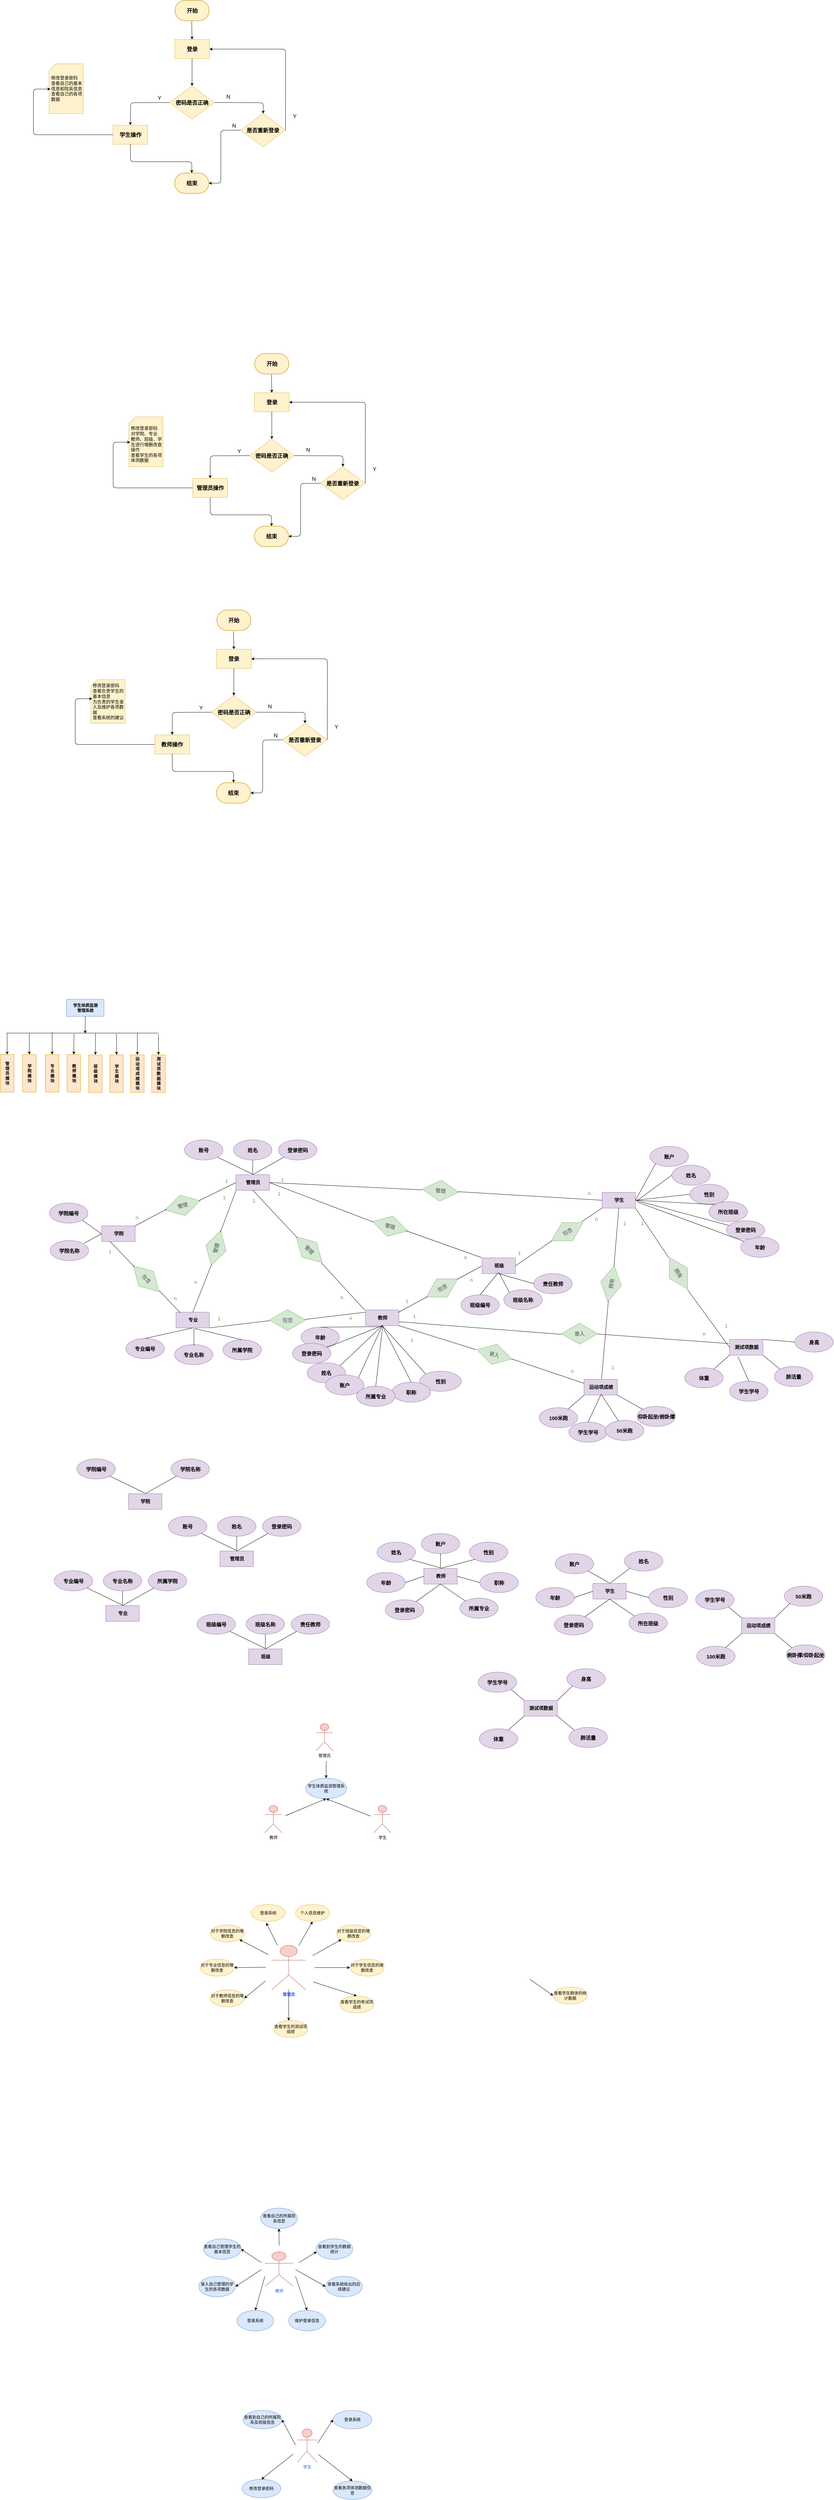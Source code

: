 <mxfile version="14.6.6" type="github">
  <diagram id="C5RBs43oDa-KdzZeNtuy" name="Page-1">
    <mxGraphModel dx="2304" dy="6682" grid="0" gridSize="10" guides="1" tooltips="1" connect="1" arrows="1" fold="1" page="0" pageScale="1" pageWidth="827" pageHeight="1169" math="0" shadow="0">
      <root>
        <object label="" id="WIyWlLk6GJQsqaUBKTNV-0">
          <mxCell />
        </object>
        <mxCell id="WIyWlLk6GJQsqaUBKTNV-1" parent="WIyWlLk6GJQsqaUBKTNV-0" />
        <mxCell id="xuGArEiv7RM7f1ps3Sem-6" value="教师" style="shape=umlActor;verticalLabelPosition=bottom;verticalAlign=top;html=1;outlineConnect=0;fillColor=#f8cecc;strokeColor=#b85450;fontColor=#305AFF;" parent="WIyWlLk6GJQsqaUBKTNV-1" vertex="1">
          <mxGeometry x="230" y="628" width="83" height="101" as="geometry" />
        </mxCell>
        <mxCell id="xuGArEiv7RM7f1ps3Sem-13" value="管理员" style="shape=umlActor;verticalLabelPosition=bottom;verticalAlign=top;html=1;fillColor=#f8cecc;strokeColor=#b85450;fontStyle=1;fontColor=#305AFF;" parent="WIyWlLk6GJQsqaUBKTNV-1" vertex="1">
          <mxGeometry x="250" y="-270" width="100" height="130" as="geometry" />
        </mxCell>
        <mxCell id="xuGArEiv7RM7f1ps3Sem-14" value="登录系统" style="ellipse;whiteSpace=wrap;html=1;fillColor=#fff2cc;strokeColor=#d6b656;" parent="WIyWlLk6GJQsqaUBKTNV-1" vertex="1">
          <mxGeometry x="190" y="-390" width="100" height="50" as="geometry" />
        </mxCell>
        <mxCell id="xuGArEiv7RM7f1ps3Sem-15" value="个人信息维护" style="ellipse;whiteSpace=wrap;html=1;fillColor=#fff2cc;strokeColor=#d6b656;" parent="WIyWlLk6GJQsqaUBKTNV-1" vertex="1">
          <mxGeometry x="320" y="-390" width="100" height="50" as="geometry" />
        </mxCell>
        <mxCell id="xuGArEiv7RM7f1ps3Sem-16" value="查看学生的测试项成绩" style="ellipse;whiteSpace=wrap;html=1;fillColor=#fff2cc;strokeColor=#d6b656;" parent="WIyWlLk6GJQsqaUBKTNV-1" vertex="1">
          <mxGeometry x="256" y="-50" width="100" height="50" as="geometry" />
        </mxCell>
        <mxCell id="xuGArEiv7RM7f1ps3Sem-17" value="查看学生的考试项成绩" style="ellipse;whiteSpace=wrap;html=1;fillColor=#fff2cc;strokeColor=#d6b656;" parent="WIyWlLk6GJQsqaUBKTNV-1" vertex="1">
          <mxGeometry x="450" y="-122" width="100" height="50" as="geometry" />
        </mxCell>
        <mxCell id="xuGArEiv7RM7f1ps3Sem-18" value="对于学院信息的增删改查" style="ellipse;whiteSpace=wrap;html=1;fillColor=#fff2cc;strokeColor=#d6b656;" parent="WIyWlLk6GJQsqaUBKTNV-1" vertex="1">
          <mxGeometry x="70" y="-330" width="100" height="50" as="geometry" />
        </mxCell>
        <mxCell id="xuGArEiv7RM7f1ps3Sem-19" value="对于专业信息的增删改查" style="ellipse;whiteSpace=wrap;html=1;fillColor=#fff2cc;strokeColor=#d6b656;" parent="WIyWlLk6GJQsqaUBKTNV-1" vertex="1">
          <mxGeometry x="40" y="-230" width="100" height="50" as="geometry" />
        </mxCell>
        <mxCell id="xuGArEiv7RM7f1ps3Sem-20" value="对于教师信息的增删改查" style="ellipse;whiteSpace=wrap;html=1;fillColor=#fff2cc;strokeColor=#d6b656;" parent="WIyWlLk6GJQsqaUBKTNV-1" vertex="1">
          <mxGeometry x="70" y="-140" width="100" height="50" as="geometry" />
        </mxCell>
        <mxCell id="xuGArEiv7RM7f1ps3Sem-21" value="对于班级信息的增删改查" style="ellipse;whiteSpace=wrap;html=1;fillColor=#fff2cc;strokeColor=#d6b656;" parent="WIyWlLk6GJQsqaUBKTNV-1" vertex="1">
          <mxGeometry x="440" y="-330" width="100" height="50" as="geometry" />
        </mxCell>
        <mxCell id="xuGArEiv7RM7f1ps3Sem-22" value="对于学生信息的增删改查" style="ellipse;whiteSpace=wrap;html=1;fillColor=#fff2cc;strokeColor=#d6b656;" parent="WIyWlLk6GJQsqaUBKTNV-1" vertex="1">
          <mxGeometry x="480" y="-230" width="100" height="50" as="geometry" />
        </mxCell>
        <mxCell id="xuGArEiv7RM7f1ps3Sem-23" value="查看学生群体的统计数据" style="ellipse;whiteSpace=wrap;html=1;fillColor=#fff2cc;strokeColor=#d6b656;" parent="WIyWlLk6GJQsqaUBKTNV-1" vertex="1">
          <mxGeometry x="1076" y="-148" width="100" height="50" as="geometry" />
        </mxCell>
        <mxCell id="xuGArEiv7RM7f1ps3Sem-24" value="" style="endArrow=classic;html=1;fontColor=#305AFF;entryX=0.5;entryY=1;entryDx=0;entryDy=0;" parent="WIyWlLk6GJQsqaUBKTNV-1" target="xuGArEiv7RM7f1ps3Sem-15" edge="1">
          <mxGeometry width="50" height="50" relative="1" as="geometry">
            <mxPoint x="330" y="-270" as="sourcePoint" />
            <mxPoint x="420" y="-300" as="targetPoint" />
          </mxGeometry>
        </mxCell>
        <mxCell id="xuGArEiv7RM7f1ps3Sem-25" value="" style="endArrow=classic;html=1;fontColor=#305AFF;entryX=0;entryY=1;entryDx=0;entryDy=0;" parent="WIyWlLk6GJQsqaUBKTNV-1" target="xuGArEiv7RM7f1ps3Sem-21" edge="1">
          <mxGeometry width="50" height="50" relative="1" as="geometry">
            <mxPoint x="370" y="-240" as="sourcePoint" />
            <mxPoint x="440" y="-270" as="targetPoint" />
          </mxGeometry>
        </mxCell>
        <mxCell id="xuGArEiv7RM7f1ps3Sem-26" value="" style="endArrow=classic;html=1;fontColor=#305AFF;entryX=0.44;entryY=1.076;entryDx=0;entryDy=0;entryPerimeter=0;" parent="WIyWlLk6GJQsqaUBKTNV-1" source="xuGArEiv7RM7f1ps3Sem-13" target="xuGArEiv7RM7f1ps3Sem-14" edge="1">
          <mxGeometry width="50" height="50" relative="1" as="geometry">
            <mxPoint x="220" y="-240" as="sourcePoint" />
            <mxPoint x="270" y="-290" as="targetPoint" />
          </mxGeometry>
        </mxCell>
        <mxCell id="xuGArEiv7RM7f1ps3Sem-27" value="" style="endArrow=classic;html=1;fontColor=#305AFF;entryX=0;entryY=0.5;entryDx=0;entryDy=0;" parent="WIyWlLk6GJQsqaUBKTNV-1" target="xuGArEiv7RM7f1ps3Sem-22" edge="1">
          <mxGeometry width="50" height="50" relative="1" as="geometry">
            <mxPoint x="376" y="-205" as="sourcePoint" />
            <mxPoint x="440" y="-210" as="targetPoint" />
          </mxGeometry>
        </mxCell>
        <mxCell id="xuGArEiv7RM7f1ps3Sem-28" value="" style="endArrow=classic;html=1;fontColor=#305AFF;entryX=0;entryY=0.5;entryDx=0;entryDy=0;" parent="WIyWlLk6GJQsqaUBKTNV-1" target="xuGArEiv7RM7f1ps3Sem-23" edge="1">
          <mxGeometry width="50" height="50" relative="1" as="geometry">
            <mxPoint x="1007" y="-171" as="sourcePoint" />
            <mxPoint x="1078" y="-214" as="targetPoint" />
          </mxGeometry>
        </mxCell>
        <mxCell id="xuGArEiv7RM7f1ps3Sem-29" value="" style="endArrow=classic;html=1;fontColor=#305AFF;entryX=0.5;entryY=0;entryDx=0;entryDy=0;" parent="WIyWlLk6GJQsqaUBKTNV-1" target="xuGArEiv7RM7f1ps3Sem-17" edge="1">
          <mxGeometry width="50" height="50" relative="1" as="geometry">
            <mxPoint x="372" y="-163" as="sourcePoint" />
            <mxPoint x="442" y="-206" as="targetPoint" />
          </mxGeometry>
        </mxCell>
        <mxCell id="xuGArEiv7RM7f1ps3Sem-30" value="" style="endArrow=classic;html=1;fontColor=#305AFF;entryX=0.44;entryY=0.012;entryDx=0;entryDy=0;entryPerimeter=0;" parent="WIyWlLk6GJQsqaUBKTNV-1" target="xuGArEiv7RM7f1ps3Sem-16" edge="1" source="xuGArEiv7RM7f1ps3Sem-13">
          <mxGeometry width="50" height="50" relative="1" as="geometry">
            <mxPoint x="265" y="-129" as="sourcePoint" />
            <mxPoint x="442" y="-206" as="targetPoint" />
          </mxGeometry>
        </mxCell>
        <mxCell id="xuGArEiv7RM7f1ps3Sem-31" value="" style="endArrow=classic;html=1;fontColor=#305AFF;entryX=1;entryY=1;entryDx=0;entryDy=0;" parent="WIyWlLk6GJQsqaUBKTNV-1" target="xuGArEiv7RM7f1ps3Sem-18" edge="1">
          <mxGeometry width="50" height="50" relative="1" as="geometry">
            <mxPoint x="240" y="-243" as="sourcePoint" />
            <mxPoint x="442" y="-206" as="targetPoint" />
          </mxGeometry>
        </mxCell>
        <mxCell id="xuGArEiv7RM7f1ps3Sem-32" value="" style="endArrow=classic;html=1;fontColor=#305AFF;entryX=1;entryY=0.5;entryDx=0;entryDy=0;" parent="WIyWlLk6GJQsqaUBKTNV-1" target="xuGArEiv7RM7f1ps3Sem-19" edge="1">
          <mxGeometry width="50" height="50" relative="1" as="geometry">
            <mxPoint x="233" y="-206" as="sourcePoint" />
            <mxPoint x="442" y="-206" as="targetPoint" />
          </mxGeometry>
        </mxCell>
        <mxCell id="xuGArEiv7RM7f1ps3Sem-33" value="" style="endArrow=classic;html=1;fontColor=#305AFF;entryX=1;entryY=0.5;entryDx=0;entryDy=0;" parent="WIyWlLk6GJQsqaUBKTNV-1" target="xuGArEiv7RM7f1ps3Sem-20" edge="1">
          <mxGeometry width="50" height="50" relative="1" as="geometry">
            <mxPoint x="232" y="-166" as="sourcePoint" />
            <mxPoint x="442" y="-206" as="targetPoint" />
          </mxGeometry>
        </mxCell>
        <mxCell id="xuGArEiv7RM7f1ps3Sem-34" value="教师" style="shape=umlActor;verticalLabelPosition=bottom;verticalAlign=top;html=1;outlineConnect=0;fillColor=#f8cecc;strokeColor=#b85450;" parent="WIyWlLk6GJQsqaUBKTNV-1" vertex="1">
          <mxGeometry x="230" y="-680" width="50" height="80" as="geometry" />
        </mxCell>
        <mxCell id="xuGArEiv7RM7f1ps3Sem-35" value="管理员" style="shape=umlActor;verticalLabelPosition=bottom;verticalAlign=top;html=1;outlineConnect=0;fillColor=#f8cecc;strokeColor=#b85450;" parent="WIyWlLk6GJQsqaUBKTNV-1" vertex="1">
          <mxGeometry x="380" y="-920" width="50" height="80" as="geometry" />
        </mxCell>
        <mxCell id="xuGArEiv7RM7f1ps3Sem-36" value="学生" style="shape=umlActor;verticalLabelPosition=bottom;verticalAlign=top;html=1;outlineConnect=0;fillColor=#f8cecc;strokeColor=#b85450;" parent="WIyWlLk6GJQsqaUBKTNV-1" vertex="1">
          <mxGeometry x="550" y="-680" width="50" height="80" as="geometry" />
        </mxCell>
        <mxCell id="xuGArEiv7RM7f1ps3Sem-38" value="学生体质监测管理系统" style="ellipse;whiteSpace=wrap;html=1;fillColor=#dae8fc;strokeColor=#6c8ebf;" parent="WIyWlLk6GJQsqaUBKTNV-1" vertex="1">
          <mxGeometry x="350" y="-760" width="120" height="60" as="geometry" />
        </mxCell>
        <mxCell id="xuGArEiv7RM7f1ps3Sem-39" value="" style="endArrow=classic;html=1;fontColor=#305AFF;entryX=0.5;entryY=1;entryDx=0;entryDy=0;" parent="WIyWlLk6GJQsqaUBKTNV-1" target="xuGArEiv7RM7f1ps3Sem-38" edge="1">
          <mxGeometry width="50" height="50" relative="1" as="geometry">
            <mxPoint x="540" y="-649" as="sourcePoint" />
            <mxPoint x="220" y="-570" as="targetPoint" />
          </mxGeometry>
        </mxCell>
        <mxCell id="xuGArEiv7RM7f1ps3Sem-40" value="" style="endArrow=classic;html=1;fontColor=#305AFF;" parent="WIyWlLk6GJQsqaUBKTNV-1" edge="1">
          <mxGeometry width="50" height="50" relative="1" as="geometry">
            <mxPoint x="290" y="-650" as="sourcePoint" />
            <mxPoint x="410" y="-700" as="targetPoint" />
          </mxGeometry>
        </mxCell>
        <mxCell id="xuGArEiv7RM7f1ps3Sem-41" value="" style="endArrow=classic;html=1;fontColor=#305AFF;entryX=0.5;entryY=0;entryDx=0;entryDy=0;" parent="WIyWlLk6GJQsqaUBKTNV-1" target="xuGArEiv7RM7f1ps3Sem-38" edge="1">
          <mxGeometry width="50" height="50" relative="1" as="geometry">
            <mxPoint x="410" y="-810" as="sourcePoint" />
            <mxPoint x="440" y="-790" as="targetPoint" />
          </mxGeometry>
        </mxCell>
        <mxCell id="xuGArEiv7RM7f1ps3Sem-45" value="查看自己的所属院系信息" style="ellipse;whiteSpace=wrap;html=1;fillColor=#dae8fc;strokeColor=#6c8ebf;" parent="WIyWlLk6GJQsqaUBKTNV-1" vertex="1">
          <mxGeometry x="217.5" y="500" width="108" height="60" as="geometry" />
        </mxCell>
        <mxCell id="xuGArEiv7RM7f1ps3Sem-46" value="登录系统" style="ellipse;whiteSpace=wrap;html=1;fillColor=#dae8fc;strokeColor=#6c8ebf;" parent="WIyWlLk6GJQsqaUBKTNV-1" vertex="1">
          <mxGeometry x="148" y="800" width="108" height="60" as="geometry" />
        </mxCell>
        <mxCell id="xuGArEiv7RM7f1ps3Sem-47" value="维护登录信息" style="ellipse;whiteSpace=wrap;html=1;fillColor=#dae8fc;strokeColor=#6c8ebf;" parent="WIyWlLk6GJQsqaUBKTNV-1" vertex="1">
          <mxGeometry x="300" y="800" width="108" height="60" as="geometry" />
        </mxCell>
        <mxCell id="xuGArEiv7RM7f1ps3Sem-48" value="查看自己管理学生的基本信息" style="ellipse;whiteSpace=wrap;html=1;fillColor=#dae8fc;strokeColor=#6c8ebf;" parent="WIyWlLk6GJQsqaUBKTNV-1" vertex="1">
          <mxGeometry x="50" y="590" width="110" height="60" as="geometry" />
        </mxCell>
        <mxCell id="xuGArEiv7RM7f1ps3Sem-49" value="录入自己管理的学生的各项数据" style="ellipse;whiteSpace=wrap;html=1;fillColor=#dae8fc;strokeColor=#6c8ebf;" parent="WIyWlLk6GJQsqaUBKTNV-1" vertex="1">
          <mxGeometry x="36" y="700" width="108" height="60" as="geometry" />
        </mxCell>
        <mxCell id="xuGArEiv7RM7f1ps3Sem-50" value="查看到学生的数据统计" style="ellipse;whiteSpace=wrap;html=1;fillColor=#dae8fc;strokeColor=#6c8ebf;" parent="WIyWlLk6GJQsqaUBKTNV-1" vertex="1">
          <mxGeometry x="380" y="590" width="108" height="60" as="geometry" />
        </mxCell>
        <mxCell id="xuGArEiv7RM7f1ps3Sem-51" value="查看系统给出的后续建议" style="ellipse;whiteSpace=wrap;html=1;fillColor=#dae8fc;strokeColor=#6c8ebf;" parent="WIyWlLk6GJQsqaUBKTNV-1" vertex="1">
          <mxGeometry x="408" y="700" width="108" height="60" as="geometry" />
        </mxCell>
        <mxCell id="xuGArEiv7RM7f1ps3Sem-52" value="" style="endArrow=classic;html=1;fontColor=#305AFF;entryX=0.5;entryY=1;entryDx=0;entryDy=0;" parent="WIyWlLk6GJQsqaUBKTNV-1" target="xuGArEiv7RM7f1ps3Sem-45" edge="1">
          <mxGeometry width="50" height="50" relative="1" as="geometry">
            <mxPoint x="272" y="610" as="sourcePoint" />
            <mxPoint x="240" y="870" as="targetPoint" />
          </mxGeometry>
        </mxCell>
        <mxCell id="xuGArEiv7RM7f1ps3Sem-53" value="" style="endArrow=classic;html=1;fontColor=#305AFF;strokeColor=#000000;entryX=0.019;entryY=0.63;entryDx=0;entryDy=0;entryPerimeter=0;" parent="WIyWlLk6GJQsqaUBKTNV-1" target="xuGArEiv7RM7f1ps3Sem-50" edge="1">
          <mxGeometry width="50" height="50" relative="1" as="geometry">
            <mxPoint x="330" y="660" as="sourcePoint" />
            <mxPoint x="320" y="730" as="targetPoint" />
          </mxGeometry>
        </mxCell>
        <mxCell id="xuGArEiv7RM7f1ps3Sem-54" value="" style="endArrow=classic;html=1;fontColor=#305AFF;strokeColor=#000000;entryX=0;entryY=0.5;entryDx=0;entryDy=0;" parent="WIyWlLk6GJQsqaUBKTNV-1" target="xuGArEiv7RM7f1ps3Sem-51" edge="1">
          <mxGeometry width="50" height="50" relative="1" as="geometry">
            <mxPoint x="320" y="680" as="sourcePoint" />
            <mxPoint x="440" y="720" as="targetPoint" />
          </mxGeometry>
        </mxCell>
        <mxCell id="xuGArEiv7RM7f1ps3Sem-55" value="" style="endArrow=classic;html=1;fontColor=#305AFF;strokeColor=#000000;entryX=0.5;entryY=0;entryDx=0;entryDy=0;" parent="WIyWlLk6GJQsqaUBKTNV-1" target="xuGArEiv7RM7f1ps3Sem-47" edge="1">
          <mxGeometry width="50" height="50" relative="1" as="geometry">
            <mxPoint x="320" y="700" as="sourcePoint" />
            <mxPoint x="440" y="720" as="targetPoint" />
          </mxGeometry>
        </mxCell>
        <mxCell id="xuGArEiv7RM7f1ps3Sem-56" value="" style="endArrow=classic;html=1;fontColor=#305AFF;strokeColor=#000000;entryX=1;entryY=0.5;entryDx=0;entryDy=0;" parent="WIyWlLk6GJQsqaUBKTNV-1" target="xuGArEiv7RM7f1ps3Sem-48" edge="1">
          <mxGeometry width="50" height="50" relative="1" as="geometry">
            <mxPoint x="220" y="660" as="sourcePoint" />
            <mxPoint x="440" y="720" as="targetPoint" />
          </mxGeometry>
        </mxCell>
        <mxCell id="xuGArEiv7RM7f1ps3Sem-57" value="" style="endArrow=classic;html=1;fontColor=#305AFF;strokeColor=#000000;entryX=1;entryY=0.5;entryDx=0;entryDy=0;" parent="WIyWlLk6GJQsqaUBKTNV-1" target="xuGArEiv7RM7f1ps3Sem-49" edge="1">
          <mxGeometry width="50" height="50" relative="1" as="geometry">
            <mxPoint x="220" y="680" as="sourcePoint" />
            <mxPoint x="440" y="720" as="targetPoint" />
          </mxGeometry>
        </mxCell>
        <mxCell id="xuGArEiv7RM7f1ps3Sem-58" value="" style="endArrow=classic;html=1;fontColor=#305AFF;strokeColor=#000000;entryX=0.5;entryY=0;entryDx=0;entryDy=0;" parent="WIyWlLk6GJQsqaUBKTNV-1" target="xuGArEiv7RM7f1ps3Sem-46" edge="1">
          <mxGeometry width="50" height="50" relative="1" as="geometry">
            <mxPoint x="230" y="700" as="sourcePoint" />
            <mxPoint x="70" y="830" as="targetPoint" />
          </mxGeometry>
        </mxCell>
        <mxCell id="xuGArEiv7RM7f1ps3Sem-59" value="学生&lt;br&gt;" style="shape=umlActor;verticalLabelPosition=bottom;verticalAlign=top;html=1;outlineConnect=0;fillColor=#f8cecc;strokeColor=#b85450;fontColor=#305AFF;" parent="WIyWlLk6GJQsqaUBKTNV-1" vertex="1">
          <mxGeometry x="325" y="1147" width="58" height="98" as="geometry" />
        </mxCell>
        <mxCell id="xuGArEiv7RM7f1ps3Sem-62" value="查看到自己的所属院系及班级信息" style="ellipse;whiteSpace=wrap;html=1;fillColor=#dae8fc;strokeColor=#6c8ebf;" parent="WIyWlLk6GJQsqaUBKTNV-1" vertex="1">
          <mxGeometry x="166" y="1093" width="114" height="54" as="geometry" />
        </mxCell>
        <mxCell id="xuGArEiv7RM7f1ps3Sem-63" value="登录系统" style="ellipse;whiteSpace=wrap;html=1;fillColor=#dae8fc;strokeColor=#6c8ebf;" parent="WIyWlLk6GJQsqaUBKTNV-1" vertex="1">
          <mxGeometry x="430" y="1093" width="114" height="54" as="geometry" />
        </mxCell>
        <mxCell id="xuGArEiv7RM7f1ps3Sem-64" value="修改登录密码" style="ellipse;whiteSpace=wrap;html=1;fillColor=#dae8fc;strokeColor=#6c8ebf;" parent="WIyWlLk6GJQsqaUBKTNV-1" vertex="1">
          <mxGeometry x="163" y="1295" width="114" height="54" as="geometry" />
        </mxCell>
        <mxCell id="xuGArEiv7RM7f1ps3Sem-65" value="查看各项体测数据信息" style="ellipse;whiteSpace=wrap;html=1;fillColor=#dae8fc;strokeColor=#6c8ebf;" parent="WIyWlLk6GJQsqaUBKTNV-1" vertex="1">
          <mxGeometry x="430" y="1300" width="114" height="54" as="geometry" />
        </mxCell>
        <mxCell id="xuGArEiv7RM7f1ps3Sem-67" value="" style="endArrow=classic;html=1;fontColor=#305AFF;strokeColor=#000000;entryX=0;entryY=0.5;entryDx=0;entryDy=0;" parent="WIyWlLk6GJQsqaUBKTNV-1" target="xuGArEiv7RM7f1ps3Sem-63" edge="1">
          <mxGeometry width="50" height="50" relative="1" as="geometry">
            <mxPoint x="385" y="1189" as="sourcePoint" />
            <mxPoint x="442" y="1178" as="targetPoint" />
          </mxGeometry>
        </mxCell>
        <mxCell id="xuGArEiv7RM7f1ps3Sem-68" value="" style="endArrow=classic;html=1;fontColor=#305AFF;strokeColor=#000000;entryX=1;entryY=0.5;entryDx=0;entryDy=0;" parent="WIyWlLk6GJQsqaUBKTNV-1" target="xuGArEiv7RM7f1ps3Sem-62" edge="1">
          <mxGeometry width="50" height="50" relative="1" as="geometry">
            <mxPoint x="320" y="1194" as="sourcePoint" />
            <mxPoint x="300" y="1173" as="targetPoint" />
          </mxGeometry>
        </mxCell>
        <mxCell id="xuGArEiv7RM7f1ps3Sem-69" value="" style="endArrow=classic;html=1;fontColor=#305AFF;strokeColor=#000000;entryX=0.5;entryY=0;entryDx=0;entryDy=0;" parent="WIyWlLk6GJQsqaUBKTNV-1" target="xuGArEiv7RM7f1ps3Sem-64" edge="1">
          <mxGeometry width="50" height="50" relative="1" as="geometry">
            <mxPoint x="313" y="1221" as="sourcePoint" />
            <mxPoint x="442" y="1178" as="targetPoint" />
          </mxGeometry>
        </mxCell>
        <mxCell id="xuGArEiv7RM7f1ps3Sem-70" value="" style="endArrow=classic;html=1;fontColor=#305AFF;strokeColor=#000000;entryX=0.5;entryY=0;entryDx=0;entryDy=0;" parent="WIyWlLk6GJQsqaUBKTNV-1" target="xuGArEiv7RM7f1ps3Sem-65" edge="1">
          <mxGeometry width="50" height="50" relative="1" as="geometry">
            <mxPoint x="387" y="1222" as="sourcePoint" />
            <mxPoint x="440" y="1211" as="targetPoint" />
          </mxGeometry>
        </mxCell>
        <mxCell id="xuGArEiv7RM7f1ps3Sem-110" value="管理员" style="html=1;strokeColor=#9673a6;fillColor=#e1d5e7;fontStyle=1;fontSize=14;" parent="WIyWlLk6GJQsqaUBKTNV-1" vertex="1">
          <mxGeometry x="98.5" y="-1426" width="98" height="46" as="geometry" />
        </mxCell>
        <mxCell id="xuGArEiv7RM7f1ps3Sem-111" value="账号" style="ellipse;whiteSpace=wrap;html=1;fillColor=#e1d5e7;strokeColor=#9673a6;fontStyle=1;fontSize=15;" parent="WIyWlLk6GJQsqaUBKTNV-1" vertex="1">
          <mxGeometry x="-53" y="-1528" width="113" height="59" as="geometry" />
        </mxCell>
        <mxCell id="xuGArEiv7RM7f1ps3Sem-112" value="姓名" style="ellipse;whiteSpace=wrap;html=1;fillColor=#e1d5e7;strokeColor=#9673a6;fontStyle=1;fontSize=15;" parent="WIyWlLk6GJQsqaUBKTNV-1" vertex="1">
          <mxGeometry x="91" y="-1528" width="113" height="59" as="geometry" />
        </mxCell>
        <mxCell id="xuGArEiv7RM7f1ps3Sem-113" value="登录密码" style="ellipse;whiteSpace=wrap;html=1;fillColor=#e1d5e7;strokeColor=#9673a6;fontStyle=1;fontSize=15;" parent="WIyWlLk6GJQsqaUBKTNV-1" vertex="1">
          <mxGeometry x="223" y="-1528" width="113" height="59" as="geometry" />
        </mxCell>
        <mxCell id="xuGArEiv7RM7f1ps3Sem-116" value="" style="endArrow=none;html=1;fontSize=15;fontColor=#305AFF;strokeColor=#000000;exitX=0.5;exitY=0;exitDx=0;exitDy=0;entryX=0;entryY=1;entryDx=0;entryDy=0;" parent="WIyWlLk6GJQsqaUBKTNV-1" source="xuGArEiv7RM7f1ps3Sem-110" target="xuGArEiv7RM7f1ps3Sem-113" edge="1">
          <mxGeometry width="50" height="50" relative="1" as="geometry">
            <mxPoint x="252" y="-1365" as="sourcePoint" />
            <mxPoint x="302" y="-1415" as="targetPoint" />
          </mxGeometry>
        </mxCell>
        <mxCell id="xuGArEiv7RM7f1ps3Sem-117" value="" style="endArrow=none;html=1;fontSize=15;fontColor=#305AFF;strokeColor=#000000;exitX=0.5;exitY=0;exitDx=0;exitDy=0;entryX=0.5;entryY=1;entryDx=0;entryDy=0;" parent="WIyWlLk6GJQsqaUBKTNV-1" source="xuGArEiv7RM7f1ps3Sem-110" target="xuGArEiv7RM7f1ps3Sem-112" edge="1">
          <mxGeometry width="50" height="50" relative="1" as="geometry">
            <mxPoint x="157.5" y="-1416" as="sourcePoint" />
            <mxPoint x="256.385" y="-1467.726" as="targetPoint" />
          </mxGeometry>
        </mxCell>
        <mxCell id="xuGArEiv7RM7f1ps3Sem-119" value="" style="endArrow=none;html=1;fontSize=15;fontColor=#305AFF;strokeColor=#000000;entryX=1;entryY=1;entryDx=0;entryDy=0;" parent="WIyWlLk6GJQsqaUBKTNV-1" target="xuGArEiv7RM7f1ps3Sem-111" edge="1">
          <mxGeometry width="50" height="50" relative="1" as="geometry">
            <mxPoint x="146" y="-1428" as="sourcePoint" />
            <mxPoint x="256.385" y="-1467.726" as="targetPoint" />
          </mxGeometry>
        </mxCell>
        <mxCell id="xuGArEiv7RM7f1ps3Sem-120" value="学院" style="html=1;strokeColor=#9673a6;fillColor=#e1d5e7;fontStyle=1;fontSize=14;" parent="WIyWlLk6GJQsqaUBKTNV-1" vertex="1">
          <mxGeometry x="-170" y="-1594" width="98" height="46" as="geometry" />
        </mxCell>
        <mxCell id="xuGArEiv7RM7f1ps3Sem-121" value="学院编号" style="ellipse;whiteSpace=wrap;html=1;fillColor=#e1d5e7;strokeColor=#9673a6;fontStyle=1;fontSize=15;" parent="WIyWlLk6GJQsqaUBKTNV-1" vertex="1">
          <mxGeometry x="-321.5" y="-1696" width="113" height="59" as="geometry" />
        </mxCell>
        <mxCell id="xuGArEiv7RM7f1ps3Sem-123" value="学院名称" style="ellipse;whiteSpace=wrap;html=1;fillColor=#e1d5e7;strokeColor=#9673a6;fontStyle=1;fontSize=15;" parent="WIyWlLk6GJQsqaUBKTNV-1" vertex="1">
          <mxGeometry x="-45.5" y="-1696" width="113" height="59" as="geometry" />
        </mxCell>
        <mxCell id="xuGArEiv7RM7f1ps3Sem-124" value="" style="endArrow=none;html=1;fontSize=15;fontColor=#305AFF;strokeColor=#000000;exitX=0.5;exitY=0;exitDx=0;exitDy=0;entryX=0;entryY=1;entryDx=0;entryDy=0;" parent="WIyWlLk6GJQsqaUBKTNV-1" source="xuGArEiv7RM7f1ps3Sem-120" target="xuGArEiv7RM7f1ps3Sem-123" edge="1">
          <mxGeometry width="50" height="50" relative="1" as="geometry">
            <mxPoint x="-16.5" y="-1533" as="sourcePoint" />
            <mxPoint x="33.5" y="-1583" as="targetPoint" />
          </mxGeometry>
        </mxCell>
        <mxCell id="xuGArEiv7RM7f1ps3Sem-126" value="" style="endArrow=none;html=1;fontSize=15;fontColor=#305AFF;strokeColor=#000000;entryX=1;entryY=1;entryDx=0;entryDy=0;" parent="WIyWlLk6GJQsqaUBKTNV-1" target="xuGArEiv7RM7f1ps3Sem-121" edge="1">
          <mxGeometry width="50" height="50" relative="1" as="geometry">
            <mxPoint x="-122.5" y="-1596" as="sourcePoint" />
            <mxPoint x="-12.115" y="-1635.726" as="targetPoint" />
          </mxGeometry>
        </mxCell>
        <mxCell id="xuGArEiv7RM7f1ps3Sem-127" value="专业" style="html=1;strokeColor=#9673a6;fillColor=#e1d5e7;fontStyle=1;fontSize=14;" parent="WIyWlLk6GJQsqaUBKTNV-1" vertex="1">
          <mxGeometry x="-236.5" y="-1266" width="98" height="46" as="geometry" />
        </mxCell>
        <mxCell id="xuGArEiv7RM7f1ps3Sem-128" value="专业编号" style="ellipse;whiteSpace=wrap;html=1;fillColor=#e1d5e7;strokeColor=#9673a6;fontStyle=1;fontSize=15;" parent="WIyWlLk6GJQsqaUBKTNV-1" vertex="1">
          <mxGeometry x="-388" y="-1368" width="113" height="59" as="geometry" />
        </mxCell>
        <mxCell id="xuGArEiv7RM7f1ps3Sem-129" value="专业名称" style="ellipse;whiteSpace=wrap;html=1;fillColor=#e1d5e7;strokeColor=#9673a6;fontStyle=1;fontSize=15;" parent="WIyWlLk6GJQsqaUBKTNV-1" vertex="1">
          <mxGeometry x="-244" y="-1368" width="113" height="59" as="geometry" />
        </mxCell>
        <mxCell id="xuGArEiv7RM7f1ps3Sem-130" value="所属学院" style="ellipse;whiteSpace=wrap;html=1;fillColor=#e1d5e7;strokeColor=#9673a6;fontStyle=1;fontSize=15;" parent="WIyWlLk6GJQsqaUBKTNV-1" vertex="1">
          <mxGeometry x="-112" y="-1368" width="113" height="59" as="geometry" />
        </mxCell>
        <mxCell id="xuGArEiv7RM7f1ps3Sem-131" value="" style="endArrow=none;html=1;fontSize=15;fontColor=#305AFF;strokeColor=#000000;exitX=0.5;exitY=0;exitDx=0;exitDy=0;entryX=0;entryY=1;entryDx=0;entryDy=0;" parent="WIyWlLk6GJQsqaUBKTNV-1" source="xuGArEiv7RM7f1ps3Sem-127" target="xuGArEiv7RM7f1ps3Sem-130" edge="1">
          <mxGeometry width="50" height="50" relative="1" as="geometry">
            <mxPoint x="-83" y="-1205" as="sourcePoint" />
            <mxPoint x="-33" y="-1255" as="targetPoint" />
          </mxGeometry>
        </mxCell>
        <mxCell id="xuGArEiv7RM7f1ps3Sem-132" value="" style="endArrow=none;html=1;fontSize=15;fontColor=#305AFF;strokeColor=#000000;exitX=0.5;exitY=0;exitDx=0;exitDy=0;entryX=0.5;entryY=1;entryDx=0;entryDy=0;" parent="WIyWlLk6GJQsqaUBKTNV-1" source="xuGArEiv7RM7f1ps3Sem-127" target="xuGArEiv7RM7f1ps3Sem-129" edge="1">
          <mxGeometry width="50" height="50" relative="1" as="geometry">
            <mxPoint x="-177.5" y="-1256" as="sourcePoint" />
            <mxPoint x="-78.615" y="-1307.726" as="targetPoint" />
          </mxGeometry>
        </mxCell>
        <mxCell id="xuGArEiv7RM7f1ps3Sem-133" value="" style="endArrow=none;html=1;fontSize=15;fontColor=#305AFF;strokeColor=#000000;entryX=1;entryY=1;entryDx=0;entryDy=0;" parent="WIyWlLk6GJQsqaUBKTNV-1" target="xuGArEiv7RM7f1ps3Sem-128" edge="1">
          <mxGeometry width="50" height="50" relative="1" as="geometry">
            <mxPoint x="-189" y="-1268" as="sourcePoint" />
            <mxPoint x="-78.615" y="-1307.726" as="targetPoint" />
          </mxGeometry>
        </mxCell>
        <mxCell id="xuGArEiv7RM7f1ps3Sem-134" value="教师" style="html=1;strokeColor=#9673a6;fillColor=#e1d5e7;fontStyle=1;fontSize=14;" parent="WIyWlLk6GJQsqaUBKTNV-1" vertex="1">
          <mxGeometry x="696.5" y="-1375" width="98" height="46" as="geometry" />
        </mxCell>
        <mxCell id="xuGArEiv7RM7f1ps3Sem-135" value="姓名" style="ellipse;whiteSpace=wrap;html=1;fillColor=#e1d5e7;strokeColor=#9673a6;fontStyle=1;fontSize=15;" parent="WIyWlLk6GJQsqaUBKTNV-1" vertex="1">
          <mxGeometry x="559" y="-1452" width="113" height="59" as="geometry" />
        </mxCell>
        <mxCell id="xuGArEiv7RM7f1ps3Sem-136" value="账户" style="ellipse;whiteSpace=wrap;html=1;fillColor=#e1d5e7;strokeColor=#9673a6;fontStyle=1;fontSize=15;" parent="WIyWlLk6GJQsqaUBKTNV-1" vertex="1">
          <mxGeometry x="689" y="-1477" width="113" height="59" as="geometry" />
        </mxCell>
        <mxCell id="xuGArEiv7RM7f1ps3Sem-137" value="性别" style="ellipse;whiteSpace=wrap;html=1;fillColor=#e1d5e7;strokeColor=#9673a6;fontStyle=1;fontSize=15;" parent="WIyWlLk6GJQsqaUBKTNV-1" vertex="1">
          <mxGeometry x="830" y="-1452" width="113" height="59" as="geometry" />
        </mxCell>
        <mxCell id="xuGArEiv7RM7f1ps3Sem-138" value="" style="endArrow=none;html=1;fontSize=15;fontColor=#305AFF;strokeColor=#000000;exitX=0.5;exitY=0;exitDx=0;exitDy=0;entryX=0;entryY=1;entryDx=0;entryDy=0;" parent="WIyWlLk6GJQsqaUBKTNV-1" source="xuGArEiv7RM7f1ps3Sem-134" target="xuGArEiv7RM7f1ps3Sem-137" edge="1">
          <mxGeometry width="50" height="50" relative="1" as="geometry">
            <mxPoint x="850" y="-1314" as="sourcePoint" />
            <mxPoint x="900" y="-1364" as="targetPoint" />
          </mxGeometry>
        </mxCell>
        <mxCell id="xuGArEiv7RM7f1ps3Sem-139" value="" style="endArrow=none;html=1;fontSize=15;fontColor=#305AFF;strokeColor=#000000;exitX=0.5;exitY=0;exitDx=0;exitDy=0;entryX=0.5;entryY=1;entryDx=0;entryDy=0;" parent="WIyWlLk6GJQsqaUBKTNV-1" source="xuGArEiv7RM7f1ps3Sem-134" target="xuGArEiv7RM7f1ps3Sem-136" edge="1">
          <mxGeometry width="50" height="50" relative="1" as="geometry">
            <mxPoint x="755.5" y="-1365" as="sourcePoint" />
            <mxPoint x="854.385" y="-1416.726" as="targetPoint" />
          </mxGeometry>
        </mxCell>
        <mxCell id="xuGArEiv7RM7f1ps3Sem-140" value="" style="endArrow=none;html=1;fontSize=15;fontColor=#305AFF;strokeColor=#000000;entryX=1;entryY=1;entryDx=0;entryDy=0;" parent="WIyWlLk6GJQsqaUBKTNV-1" target="xuGArEiv7RM7f1ps3Sem-135" edge="1">
          <mxGeometry width="50" height="50" relative="1" as="geometry">
            <mxPoint x="744" y="-1377" as="sourcePoint" />
            <mxPoint x="854.385" y="-1416.726" as="targetPoint" />
          </mxGeometry>
        </mxCell>
        <mxCell id="xuGArEiv7RM7f1ps3Sem-141" value="职称" style="ellipse;whiteSpace=wrap;html=1;fillColor=#e1d5e7;strokeColor=#9673a6;fontStyle=1;fontSize=15;" parent="WIyWlLk6GJQsqaUBKTNV-1" vertex="1">
          <mxGeometry x="861" y="-1363" width="113" height="59" as="geometry" />
        </mxCell>
        <mxCell id="xuGArEiv7RM7f1ps3Sem-142" value="年龄" style="ellipse;whiteSpace=wrap;html=1;fillColor=#e1d5e7;strokeColor=#9673a6;fontStyle=1;fontSize=15;" parent="WIyWlLk6GJQsqaUBKTNV-1" vertex="1">
          <mxGeometry x="529" y="-1363" width="113" height="59" as="geometry" />
        </mxCell>
        <mxCell id="xuGArEiv7RM7f1ps3Sem-143" value="登录密码" style="ellipse;whiteSpace=wrap;html=1;fillColor=#e1d5e7;strokeColor=#9673a6;fontStyle=1;fontSize=15;" parent="WIyWlLk6GJQsqaUBKTNV-1" vertex="1">
          <mxGeometry x="583.5" y="-1283" width="113" height="59" as="geometry" />
        </mxCell>
        <mxCell id="xuGArEiv7RM7f1ps3Sem-144" value="所属专业" style="ellipse;whiteSpace=wrap;html=1;fillColor=#e1d5e7;strokeColor=#9673a6;fontStyle=1;fontSize=15;" parent="WIyWlLk6GJQsqaUBKTNV-1" vertex="1">
          <mxGeometry x="802" y="-1288" width="113" height="59" as="geometry" />
        </mxCell>
        <mxCell id="xuGArEiv7RM7f1ps3Sem-145" value="" style="endArrow=none;html=1;fontSize=15;fontColor=#305AFF;strokeColor=#000000;exitX=1;exitY=0.5;exitDx=0;exitDy=0;entryX=0;entryY=0.5;entryDx=0;entryDy=0;" parent="WIyWlLk6GJQsqaUBKTNV-1" source="xuGArEiv7RM7f1ps3Sem-134" target="xuGArEiv7RM7f1ps3Sem-141" edge="1">
          <mxGeometry width="50" height="50" relative="1" as="geometry">
            <mxPoint x="755.5" y="-1365" as="sourcePoint" />
            <mxPoint x="856.385" y="-1391.726" as="targetPoint" />
          </mxGeometry>
        </mxCell>
        <mxCell id="xuGArEiv7RM7f1ps3Sem-146" value="" style="endArrow=none;html=1;fontSize=15;fontColor=#305AFF;strokeColor=#000000;exitX=0.5;exitY=1;exitDx=0;exitDy=0;entryX=0;entryY=0;entryDx=0;entryDy=0;" parent="WIyWlLk6GJQsqaUBKTNV-1" source="xuGArEiv7RM7f1ps3Sem-134" target="xuGArEiv7RM7f1ps3Sem-144" edge="1">
          <mxGeometry width="50" height="50" relative="1" as="geometry">
            <mxPoint x="804.5" y="-1342" as="sourcePoint" />
            <mxPoint x="871" y="-1323.5" as="targetPoint" />
          </mxGeometry>
        </mxCell>
        <mxCell id="xuGArEiv7RM7f1ps3Sem-147" value="" style="endArrow=none;html=1;fontSize=15;fontColor=#305AFF;strokeColor=#000000;exitX=0.5;exitY=1;exitDx=0;exitDy=0;" parent="WIyWlLk6GJQsqaUBKTNV-1" source="xuGArEiv7RM7f1ps3Sem-134" target="xuGArEiv7RM7f1ps3Sem-143" edge="1">
          <mxGeometry width="50" height="50" relative="1" as="geometry">
            <mxPoint x="755.5" y="-1319" as="sourcePoint" />
            <mxPoint x="828.385" y="-1269.274" as="targetPoint" />
          </mxGeometry>
        </mxCell>
        <mxCell id="xuGArEiv7RM7f1ps3Sem-148" value="" style="endArrow=none;html=1;fontSize=15;fontColor=#305AFF;strokeColor=#000000;exitX=0;exitY=0.5;exitDx=0;exitDy=0;entryX=1;entryY=0.5;entryDx=0;entryDy=0;" parent="WIyWlLk6GJQsqaUBKTNV-1" source="xuGArEiv7RM7f1ps3Sem-134" target="xuGArEiv7RM7f1ps3Sem-142" edge="1">
          <mxGeometry width="50" height="50" relative="1" as="geometry">
            <mxPoint x="804.5" y="-1342" as="sourcePoint" />
            <mxPoint x="871" y="-1323.5" as="targetPoint" />
          </mxGeometry>
        </mxCell>
        <mxCell id="xuGArEiv7RM7f1ps3Sem-149" value="班级" style="html=1;strokeColor=#9673a6;fillColor=#e1d5e7;fontStyle=1;fontSize=14;" parent="WIyWlLk6GJQsqaUBKTNV-1" vertex="1">
          <mxGeometry x="182.5" y="-1139" width="98" height="46" as="geometry" />
        </mxCell>
        <mxCell id="xuGArEiv7RM7f1ps3Sem-150" value="班级编号" style="ellipse;whiteSpace=wrap;html=1;fillColor=#e1d5e7;strokeColor=#9673a6;fontStyle=1;fontSize=15;" parent="WIyWlLk6GJQsqaUBKTNV-1" vertex="1">
          <mxGeometry x="31" y="-1241" width="113" height="59" as="geometry" />
        </mxCell>
        <mxCell id="xuGArEiv7RM7f1ps3Sem-151" value="班级名称" style="ellipse;whiteSpace=wrap;html=1;fillColor=#e1d5e7;strokeColor=#9673a6;fontStyle=1;fontSize=15;" parent="WIyWlLk6GJQsqaUBKTNV-1" vertex="1">
          <mxGeometry x="175" y="-1241" width="113" height="59" as="geometry" />
        </mxCell>
        <mxCell id="xuGArEiv7RM7f1ps3Sem-152" value="责任教师" style="ellipse;whiteSpace=wrap;html=1;fillColor=#e1d5e7;strokeColor=#9673a6;fontStyle=1;fontSize=15;" parent="WIyWlLk6GJQsqaUBKTNV-1" vertex="1">
          <mxGeometry x="307" y="-1241" width="113" height="59" as="geometry" />
        </mxCell>
        <mxCell id="xuGArEiv7RM7f1ps3Sem-153" value="" style="endArrow=none;html=1;fontSize=15;fontColor=#305AFF;strokeColor=#000000;exitX=0.5;exitY=0;exitDx=0;exitDy=0;entryX=0;entryY=1;entryDx=0;entryDy=0;" parent="WIyWlLk6GJQsqaUBKTNV-1" source="xuGArEiv7RM7f1ps3Sem-149" target="xuGArEiv7RM7f1ps3Sem-152" edge="1">
          <mxGeometry width="50" height="50" relative="1" as="geometry">
            <mxPoint x="336" y="-1078" as="sourcePoint" />
            <mxPoint x="386" y="-1128" as="targetPoint" />
          </mxGeometry>
        </mxCell>
        <mxCell id="xuGArEiv7RM7f1ps3Sem-154" value="" style="endArrow=none;html=1;fontSize=15;fontColor=#305AFF;strokeColor=#000000;exitX=0.5;exitY=0;exitDx=0;exitDy=0;entryX=0.5;entryY=1;entryDx=0;entryDy=0;" parent="WIyWlLk6GJQsqaUBKTNV-1" source="xuGArEiv7RM7f1ps3Sem-149" target="xuGArEiv7RM7f1ps3Sem-151" edge="1">
          <mxGeometry width="50" height="50" relative="1" as="geometry">
            <mxPoint x="241.5" y="-1129" as="sourcePoint" />
            <mxPoint x="340.385" y="-1180.726" as="targetPoint" />
          </mxGeometry>
        </mxCell>
        <mxCell id="xuGArEiv7RM7f1ps3Sem-155" value="" style="endArrow=none;html=1;fontSize=15;fontColor=#305AFF;strokeColor=#000000;entryX=1;entryY=1;entryDx=0;entryDy=0;" parent="WIyWlLk6GJQsqaUBKTNV-1" target="xuGArEiv7RM7f1ps3Sem-150" edge="1">
          <mxGeometry width="50" height="50" relative="1" as="geometry">
            <mxPoint x="230" y="-1141" as="sourcePoint" />
            <mxPoint x="340.385" y="-1180.726" as="targetPoint" />
          </mxGeometry>
        </mxCell>
        <mxCell id="xuGArEiv7RM7f1ps3Sem-156" value="学生" style="html=1;strokeColor=#9673a6;fillColor=#e1d5e7;fontStyle=1;fontSize=14;" parent="WIyWlLk6GJQsqaUBKTNV-1" vertex="1">
          <mxGeometry x="1192.5" y="-1331" width="98" height="46" as="geometry" />
        </mxCell>
        <mxCell id="xuGArEiv7RM7f1ps3Sem-157" value="账户" style="ellipse;whiteSpace=wrap;html=1;fillColor=#e1d5e7;strokeColor=#9673a6;fontStyle=1;fontSize=15;" parent="WIyWlLk6GJQsqaUBKTNV-1" vertex="1">
          <mxGeometry x="1082" y="-1418" width="113" height="59" as="geometry" />
        </mxCell>
        <mxCell id="xuGArEiv7RM7f1ps3Sem-159" value="姓名" style="ellipse;whiteSpace=wrap;html=1;fillColor=#e1d5e7;strokeColor=#9673a6;fontStyle=1;fontSize=15;" parent="WIyWlLk6GJQsqaUBKTNV-1" vertex="1">
          <mxGeometry x="1285" y="-1426" width="113" height="59" as="geometry" />
        </mxCell>
        <mxCell id="xuGArEiv7RM7f1ps3Sem-160" value="" style="endArrow=none;html=1;fontSize=15;fontColor=#305AFF;strokeColor=#000000;exitX=0.5;exitY=0;exitDx=0;exitDy=0;entryX=0;entryY=1;entryDx=0;entryDy=0;" parent="WIyWlLk6GJQsqaUBKTNV-1" source="xuGArEiv7RM7f1ps3Sem-156" target="xuGArEiv7RM7f1ps3Sem-159" edge="1">
          <mxGeometry width="50" height="50" relative="1" as="geometry">
            <mxPoint x="1346" y="-1270" as="sourcePoint" />
            <mxPoint x="1396" y="-1320" as="targetPoint" />
          </mxGeometry>
        </mxCell>
        <mxCell id="xuGArEiv7RM7f1ps3Sem-162" value="" style="endArrow=none;html=1;fontSize=15;fontColor=#305AFF;strokeColor=#000000;entryX=1;entryY=1;entryDx=0;entryDy=0;" parent="WIyWlLk6GJQsqaUBKTNV-1" target="xuGArEiv7RM7f1ps3Sem-157" edge="1">
          <mxGeometry width="50" height="50" relative="1" as="geometry">
            <mxPoint x="1240" y="-1333" as="sourcePoint" />
            <mxPoint x="1350.385" y="-1372.726" as="targetPoint" />
          </mxGeometry>
        </mxCell>
        <mxCell id="xuGArEiv7RM7f1ps3Sem-163" value="性别" style="ellipse;whiteSpace=wrap;html=1;fillColor=#e1d5e7;strokeColor=#9673a6;fontStyle=1;fontSize=15;" parent="WIyWlLk6GJQsqaUBKTNV-1" vertex="1">
          <mxGeometry x="1357" y="-1319" width="113" height="59" as="geometry" />
        </mxCell>
        <mxCell id="xuGArEiv7RM7f1ps3Sem-164" value="年龄" style="ellipse;whiteSpace=wrap;html=1;fillColor=#e1d5e7;strokeColor=#9673a6;fontStyle=1;fontSize=15;" parent="WIyWlLk6GJQsqaUBKTNV-1" vertex="1">
          <mxGeometry x="1025" y="-1319" width="113" height="59" as="geometry" />
        </mxCell>
        <mxCell id="xuGArEiv7RM7f1ps3Sem-165" value="登录密码" style="ellipse;whiteSpace=wrap;html=1;fillColor=#e1d5e7;strokeColor=#9673a6;fontStyle=1;fontSize=15;" parent="WIyWlLk6GJQsqaUBKTNV-1" vertex="1">
          <mxGeometry x="1079.5" y="-1239" width="113" height="59" as="geometry" />
        </mxCell>
        <mxCell id="xuGArEiv7RM7f1ps3Sem-166" value="所在班级" style="ellipse;whiteSpace=wrap;html=1;fillColor=#e1d5e7;strokeColor=#9673a6;fontStyle=1;fontSize=15;" parent="WIyWlLk6GJQsqaUBKTNV-1" vertex="1">
          <mxGeometry x="1298" y="-1244" width="113" height="59" as="geometry" />
        </mxCell>
        <mxCell id="xuGArEiv7RM7f1ps3Sem-167" value="" style="endArrow=none;html=1;fontSize=15;fontColor=#305AFF;strokeColor=#000000;exitX=1;exitY=0.5;exitDx=0;exitDy=0;entryX=0;entryY=0.5;entryDx=0;entryDy=0;" parent="WIyWlLk6GJQsqaUBKTNV-1" source="xuGArEiv7RM7f1ps3Sem-156" target="xuGArEiv7RM7f1ps3Sem-163" edge="1">
          <mxGeometry width="50" height="50" relative="1" as="geometry">
            <mxPoint x="1251.5" y="-1321" as="sourcePoint" />
            <mxPoint x="1352.385" y="-1347.726" as="targetPoint" />
          </mxGeometry>
        </mxCell>
        <mxCell id="xuGArEiv7RM7f1ps3Sem-168" value="" style="endArrow=none;html=1;fontSize=15;fontColor=#305AFF;strokeColor=#000000;exitX=0.5;exitY=1;exitDx=0;exitDy=0;entryX=0;entryY=0;entryDx=0;entryDy=0;" parent="WIyWlLk6GJQsqaUBKTNV-1" source="xuGArEiv7RM7f1ps3Sem-156" target="xuGArEiv7RM7f1ps3Sem-166" edge="1">
          <mxGeometry width="50" height="50" relative="1" as="geometry">
            <mxPoint x="1300.5" y="-1298" as="sourcePoint" />
            <mxPoint x="1367" y="-1279.5" as="targetPoint" />
          </mxGeometry>
        </mxCell>
        <mxCell id="xuGArEiv7RM7f1ps3Sem-169" value="" style="endArrow=none;html=1;fontSize=15;fontColor=#305AFF;strokeColor=#000000;exitX=0.5;exitY=1;exitDx=0;exitDy=0;" parent="WIyWlLk6GJQsqaUBKTNV-1" source="xuGArEiv7RM7f1ps3Sem-156" target="xuGArEiv7RM7f1ps3Sem-165" edge="1">
          <mxGeometry width="50" height="50" relative="1" as="geometry">
            <mxPoint x="1251.5" y="-1275" as="sourcePoint" />
            <mxPoint x="1324.385" y="-1225.274" as="targetPoint" />
          </mxGeometry>
        </mxCell>
        <mxCell id="xuGArEiv7RM7f1ps3Sem-170" value="" style="endArrow=none;html=1;fontSize=15;fontColor=#305AFF;strokeColor=#000000;exitX=0;exitY=0.5;exitDx=0;exitDy=0;entryX=1;entryY=0.5;entryDx=0;entryDy=0;" parent="WIyWlLk6GJQsqaUBKTNV-1" source="xuGArEiv7RM7f1ps3Sem-156" target="xuGArEiv7RM7f1ps3Sem-164" edge="1">
          <mxGeometry width="50" height="50" relative="1" as="geometry">
            <mxPoint x="1300.5" y="-1298" as="sourcePoint" />
            <mxPoint x="1367" y="-1279.5" as="targetPoint" />
          </mxGeometry>
        </mxCell>
        <mxCell id="xuGArEiv7RM7f1ps3Sem-183" value="运动项成绩" style="html=1;strokeColor=#9673a6;fillColor=#e1d5e7;fontStyle=1;fontSize=14;" parent="WIyWlLk6GJQsqaUBKTNV-1" vertex="1">
          <mxGeometry x="1628.5" y="-1230" width="98" height="46" as="geometry" />
        </mxCell>
        <mxCell id="xuGArEiv7RM7f1ps3Sem-184" value="学生学号" style="ellipse;whiteSpace=wrap;html=1;fillColor=#e1d5e7;strokeColor=#9673a6;fontStyle=1;fontSize=15;" parent="WIyWlLk6GJQsqaUBKTNV-1" vertex="1">
          <mxGeometry x="1494" y="-1313" width="113" height="59" as="geometry" />
        </mxCell>
        <mxCell id="xuGArEiv7RM7f1ps3Sem-185" value="50米跑" style="ellipse;whiteSpace=wrap;html=1;fillColor=#e1d5e7;strokeColor=#9673a6;fontStyle=1;fontSize=15;" parent="WIyWlLk6GJQsqaUBKTNV-1" vertex="1">
          <mxGeometry x="1754" y="-1323" width="113" height="59" as="geometry" />
        </mxCell>
        <mxCell id="xuGArEiv7RM7f1ps3Sem-186" value="" style="endArrow=none;html=1;fontSize=15;fontColor=#305AFF;strokeColor=#000000;exitX=1;exitY=0;exitDx=0;exitDy=0;entryX=0;entryY=1;entryDx=0;entryDy=0;" parent="WIyWlLk6GJQsqaUBKTNV-1" source="xuGArEiv7RM7f1ps3Sem-183" target="xuGArEiv7RM7f1ps3Sem-185" edge="1">
          <mxGeometry width="50" height="50" relative="1" as="geometry">
            <mxPoint x="1782" y="-1169" as="sourcePoint" />
            <mxPoint x="1832" y="-1219" as="targetPoint" />
          </mxGeometry>
        </mxCell>
        <mxCell id="xuGArEiv7RM7f1ps3Sem-187" value="" style="endArrow=none;html=1;fontSize=15;fontColor=#305AFF;strokeColor=#000000;entryX=1;entryY=1;entryDx=0;entryDy=0;exitX=0;exitY=0;exitDx=0;exitDy=0;" parent="WIyWlLk6GJQsqaUBKTNV-1" source="xuGArEiv7RM7f1ps3Sem-183" target="xuGArEiv7RM7f1ps3Sem-184" edge="1">
          <mxGeometry width="50" height="50" relative="1" as="geometry">
            <mxPoint x="1676" y="-1232" as="sourcePoint" />
            <mxPoint x="1786.385" y="-1271.726" as="targetPoint" />
          </mxGeometry>
        </mxCell>
        <mxCell id="xuGArEiv7RM7f1ps3Sem-190" value="100米跑" style="ellipse;whiteSpace=wrap;html=1;fillColor=#e1d5e7;strokeColor=#9673a6;fontStyle=1;fontSize=15;" parent="WIyWlLk6GJQsqaUBKTNV-1" vertex="1">
          <mxGeometry x="1497" y="-1147" width="113" height="59" as="geometry" />
        </mxCell>
        <mxCell id="xuGArEiv7RM7f1ps3Sem-191" value="俯卧撑/仰卧起坐" style="ellipse;whiteSpace=wrap;html=1;fillColor=#e1d5e7;strokeColor=#9673a6;fontStyle=1;fontSize=15;" parent="WIyWlLk6GJQsqaUBKTNV-1" vertex="1">
          <mxGeometry x="1760" y="-1151" width="113" height="59" as="geometry" />
        </mxCell>
        <mxCell id="xuGArEiv7RM7f1ps3Sem-193" value="" style="endArrow=none;html=1;fontSize=15;fontColor=#305AFF;strokeColor=#000000;exitX=1;exitY=1;exitDx=0;exitDy=0;entryX=0;entryY=0;entryDx=0;entryDy=0;" parent="WIyWlLk6GJQsqaUBKTNV-1" source="xuGArEiv7RM7f1ps3Sem-183" target="xuGArEiv7RM7f1ps3Sem-191" edge="1">
          <mxGeometry width="50" height="50" relative="1" as="geometry">
            <mxPoint x="1736.5" y="-1197" as="sourcePoint" />
            <mxPoint x="1803" y="-1178.5" as="targetPoint" />
          </mxGeometry>
        </mxCell>
        <mxCell id="xuGArEiv7RM7f1ps3Sem-194" value="" style="endArrow=none;html=1;fontSize=15;fontColor=#305AFF;strokeColor=#000000;exitX=0;exitY=1;exitDx=0;exitDy=0;" parent="WIyWlLk6GJQsqaUBKTNV-1" source="xuGArEiv7RM7f1ps3Sem-183" target="xuGArEiv7RM7f1ps3Sem-190" edge="1">
          <mxGeometry width="50" height="50" relative="1" as="geometry">
            <mxPoint x="1687.5" y="-1174" as="sourcePoint" />
            <mxPoint x="1760.385" y="-1124.274" as="targetPoint" />
          </mxGeometry>
        </mxCell>
        <mxCell id="xuGArEiv7RM7f1ps3Sem-196" value="测试项数据" style="html=1;strokeColor=#9673a6;fillColor=#e1d5e7;fontStyle=1;fontSize=14;" parent="WIyWlLk6GJQsqaUBKTNV-1" vertex="1">
          <mxGeometry x="1593.5" y="-2046" width="98" height="46" as="geometry" />
        </mxCell>
        <mxCell id="xuGArEiv7RM7f1ps3Sem-197" value="学生学号" style="ellipse;whiteSpace=wrap;html=1;fillColor=#e1d5e7;strokeColor=#9673a6;fontStyle=1;fontSize=15;" parent="WIyWlLk6GJQsqaUBKTNV-1" vertex="1">
          <mxGeometry x="1593.5" y="-1924" width="113" height="59" as="geometry" />
        </mxCell>
        <mxCell id="xuGArEiv7RM7f1ps3Sem-198" value="身高" style="ellipse;whiteSpace=wrap;html=1;fillColor=#e1d5e7;strokeColor=#9673a6;fontStyle=1;fontSize=15;" parent="WIyWlLk6GJQsqaUBKTNV-1" vertex="1">
          <mxGeometry x="1785" y="-2068" width="113" height="59" as="geometry" />
        </mxCell>
        <mxCell id="xuGArEiv7RM7f1ps3Sem-199" value="" style="endArrow=none;html=1;fontSize=15;fontColor=#305AFF;strokeColor=#000000;exitX=1;exitY=0;exitDx=0;exitDy=0;entryX=0;entryY=0.5;entryDx=0;entryDy=0;" parent="WIyWlLk6GJQsqaUBKTNV-1" source="xuGArEiv7RM7f1ps3Sem-196" target="xuGArEiv7RM7f1ps3Sem-198" edge="1">
          <mxGeometry width="50" height="50" relative="1" as="geometry">
            <mxPoint x="1747" y="-1985" as="sourcePoint" />
            <mxPoint x="1797" y="-2035" as="targetPoint" />
          </mxGeometry>
        </mxCell>
        <mxCell id="xuGArEiv7RM7f1ps3Sem-200" value="" style="endArrow=none;html=1;fontSize=15;fontColor=#305AFF;strokeColor=#000000;entryX=0.5;entryY=0;entryDx=0;entryDy=0;" parent="WIyWlLk6GJQsqaUBKTNV-1" target="xuGArEiv7RM7f1ps3Sem-197" edge="1">
          <mxGeometry width="50" height="50" relative="1" as="geometry">
            <mxPoint x="1618" y="-1996" as="sourcePoint" />
            <mxPoint x="1751.385" y="-2087.726" as="targetPoint" />
          </mxGeometry>
        </mxCell>
        <mxCell id="xuGArEiv7RM7f1ps3Sem-201" value="体重" style="ellipse;whiteSpace=wrap;html=1;fillColor=#e1d5e7;strokeColor=#9673a6;fontStyle=1;fontSize=15;" parent="WIyWlLk6GJQsqaUBKTNV-1" vertex="1">
          <mxGeometry x="1462" y="-1963" width="113" height="59" as="geometry" />
        </mxCell>
        <mxCell id="xuGArEiv7RM7f1ps3Sem-202" value="肺活量" style="ellipse;whiteSpace=wrap;html=1;fillColor=#e1d5e7;strokeColor=#9673a6;fontStyle=1;fontSize=15;" parent="WIyWlLk6GJQsqaUBKTNV-1" vertex="1">
          <mxGeometry x="1725" y="-1967" width="113" height="59" as="geometry" />
        </mxCell>
        <mxCell id="xuGArEiv7RM7f1ps3Sem-203" value="" style="endArrow=none;html=1;fontSize=15;fontColor=#305AFF;strokeColor=#000000;exitX=1;exitY=1;exitDx=0;exitDy=0;entryX=0;entryY=0;entryDx=0;entryDy=0;" parent="WIyWlLk6GJQsqaUBKTNV-1" source="xuGArEiv7RM7f1ps3Sem-196" target="xuGArEiv7RM7f1ps3Sem-202" edge="1">
          <mxGeometry width="50" height="50" relative="1" as="geometry">
            <mxPoint x="1701.5" y="-2013" as="sourcePoint" />
            <mxPoint x="1768" y="-1994.5" as="targetPoint" />
          </mxGeometry>
        </mxCell>
        <mxCell id="xuGArEiv7RM7f1ps3Sem-204" value="" style="endArrow=none;html=1;fontSize=15;fontColor=#305AFF;strokeColor=#000000;exitX=0;exitY=1;exitDx=0;exitDy=0;" parent="WIyWlLk6GJQsqaUBKTNV-1" source="xuGArEiv7RM7f1ps3Sem-196" target="xuGArEiv7RM7f1ps3Sem-201" edge="1">
          <mxGeometry width="50" height="50" relative="1" as="geometry">
            <mxPoint x="1652.5" y="-1990" as="sourcePoint" />
            <mxPoint x="1725.385" y="-1940.274" as="targetPoint" />
          </mxGeometry>
        </mxCell>
        <mxCell id="xuGArEiv7RM7f1ps3Sem-205" value="管理员" style="html=1;strokeColor=#9673a6;fillColor=#e1d5e7;fontStyle=1;fontSize=14;" parent="WIyWlLk6GJQsqaUBKTNV-1" vertex="1">
          <mxGeometry x="145.5" y="-2529" width="98" height="46" as="geometry" />
        </mxCell>
        <mxCell id="xuGArEiv7RM7f1ps3Sem-206" value="账号" style="ellipse;whiteSpace=wrap;html=1;fillColor=#e1d5e7;strokeColor=#9673a6;fontStyle=1;fontSize=15;" parent="WIyWlLk6GJQsqaUBKTNV-1" vertex="1">
          <mxGeometry x="-6" y="-2631" width="113" height="59" as="geometry" />
        </mxCell>
        <mxCell id="xuGArEiv7RM7f1ps3Sem-207" value="姓名" style="ellipse;whiteSpace=wrap;html=1;fillColor=#e1d5e7;strokeColor=#9673a6;fontStyle=1;fontSize=15;" parent="WIyWlLk6GJQsqaUBKTNV-1" vertex="1">
          <mxGeometry x="138" y="-2631" width="113" height="59" as="geometry" />
        </mxCell>
        <mxCell id="xuGArEiv7RM7f1ps3Sem-208" value="登录密码" style="ellipse;whiteSpace=wrap;html=1;fillColor=#e1d5e7;strokeColor=#9673a6;fontStyle=1;fontSize=15;" parent="WIyWlLk6GJQsqaUBKTNV-1" vertex="1">
          <mxGeometry x="270" y="-2631" width="113" height="59" as="geometry" />
        </mxCell>
        <mxCell id="xuGArEiv7RM7f1ps3Sem-209" value="" style="endArrow=none;html=1;fontSize=15;fontColor=#305AFF;strokeColor=#000000;exitX=0.5;exitY=0;exitDx=0;exitDy=0;entryX=0;entryY=1;entryDx=0;entryDy=0;" parent="WIyWlLk6GJQsqaUBKTNV-1" source="xuGArEiv7RM7f1ps3Sem-205" target="xuGArEiv7RM7f1ps3Sem-208" edge="1">
          <mxGeometry width="50" height="50" relative="1" as="geometry">
            <mxPoint x="299" y="-2468" as="sourcePoint" />
            <mxPoint x="349" y="-2518" as="targetPoint" />
          </mxGeometry>
        </mxCell>
        <mxCell id="xuGArEiv7RM7f1ps3Sem-210" value="" style="endArrow=none;html=1;fontSize=15;fontColor=#305AFF;strokeColor=#000000;exitX=0.5;exitY=0;exitDx=0;exitDy=0;entryX=0.5;entryY=1;entryDx=0;entryDy=0;" parent="WIyWlLk6GJQsqaUBKTNV-1" source="xuGArEiv7RM7f1ps3Sem-205" target="xuGArEiv7RM7f1ps3Sem-207" edge="1">
          <mxGeometry width="50" height="50" relative="1" as="geometry">
            <mxPoint x="204.5" y="-2519" as="sourcePoint" />
            <mxPoint x="303.385" y="-2570.726" as="targetPoint" />
          </mxGeometry>
        </mxCell>
        <mxCell id="xuGArEiv7RM7f1ps3Sem-211" value="" style="endArrow=none;html=1;fontSize=15;fontColor=#305AFF;strokeColor=#000000;entryX=1;entryY=1;entryDx=0;entryDy=0;" parent="WIyWlLk6GJQsqaUBKTNV-1" target="xuGArEiv7RM7f1ps3Sem-206" edge="1">
          <mxGeometry width="50" height="50" relative="1" as="geometry">
            <mxPoint x="193" y="-2531" as="sourcePoint" />
            <mxPoint x="303.385" y="-2570.726" as="targetPoint" />
          </mxGeometry>
        </mxCell>
        <mxCell id="xuGArEiv7RM7f1ps3Sem-217" value="学院" style="html=1;strokeColor=#9673a6;fillColor=#e1d5e7;fontStyle=1;fontSize=14;" parent="WIyWlLk6GJQsqaUBKTNV-1" vertex="1">
          <mxGeometry x="-248.5" y="-2379" width="98" height="46" as="geometry" />
        </mxCell>
        <mxCell id="xuGArEiv7RM7f1ps3Sem-218" value="学院编号" style="ellipse;whiteSpace=wrap;html=1;fillColor=#e1d5e7;strokeColor=#9673a6;fontStyle=1;fontSize=15;" parent="WIyWlLk6GJQsqaUBKTNV-1" vertex="1">
          <mxGeometry x="-402" y="-2446" width="113" height="59" as="geometry" />
        </mxCell>
        <mxCell id="xuGArEiv7RM7f1ps3Sem-219" value="学院名称" style="ellipse;whiteSpace=wrap;html=1;fillColor=#e1d5e7;strokeColor=#9673a6;fontStyle=1;fontSize=15;" parent="WIyWlLk6GJQsqaUBKTNV-1" vertex="1">
          <mxGeometry x="-400" y="-2336" width="113" height="59" as="geometry" />
        </mxCell>
        <mxCell id="xuGArEiv7RM7f1ps3Sem-220" value="" style="endArrow=none;html=1;fontSize=15;fontColor=#305AFF;strokeColor=#000000;" parent="WIyWlLk6GJQsqaUBKTNV-1" edge="1">
          <mxGeometry width="50" height="50" relative="1" as="geometry">
            <mxPoint x="-249" y="-2356" as="sourcePoint" />
            <mxPoint x="-300" y="-2328" as="targetPoint" />
          </mxGeometry>
        </mxCell>
        <mxCell id="xuGArEiv7RM7f1ps3Sem-221" value="" style="endArrow=none;html=1;fontSize=15;fontColor=#305AFF;strokeColor=#000000;entryX=1;entryY=1;entryDx=0;entryDy=0;" parent="WIyWlLk6GJQsqaUBKTNV-1" target="xuGArEiv7RM7f1ps3Sem-218" edge="1">
          <mxGeometry width="50" height="50" relative="1" as="geometry">
            <mxPoint x="-250" y="-2356" as="sourcePoint" />
            <mxPoint x="-90.615" y="-2420.726" as="targetPoint" />
          </mxGeometry>
        </mxCell>
        <mxCell id="xuGArEiv7RM7f1ps3Sem-225" value="专业" style="html=1;strokeColor=#9673a6;fillColor=#e1d5e7;fontStyle=1;fontSize=14;" parent="WIyWlLk6GJQsqaUBKTNV-1" vertex="1">
          <mxGeometry x="-30.5" y="-2126" width="98" height="46" as="geometry" />
        </mxCell>
        <mxCell id="xuGArEiv7RM7f1ps3Sem-226" value="专业编号" style="ellipse;whiteSpace=wrap;html=1;fillColor=#e1d5e7;strokeColor=#9673a6;fontStyle=1;fontSize=15;" parent="WIyWlLk6GJQsqaUBKTNV-1" vertex="1">
          <mxGeometry x="-177.67" y="-2049" width="113" height="59" as="geometry" />
        </mxCell>
        <mxCell id="xuGArEiv7RM7f1ps3Sem-227" value="专业名称" style="ellipse;whiteSpace=wrap;html=1;fillColor=#e1d5e7;strokeColor=#9673a6;fontStyle=1;fontSize=15;" parent="WIyWlLk6GJQsqaUBKTNV-1" vertex="1">
          <mxGeometry x="-35" y="-2031" width="113" height="59" as="geometry" />
        </mxCell>
        <mxCell id="xuGArEiv7RM7f1ps3Sem-228" value="所属学院" style="ellipse;whiteSpace=wrap;html=1;fillColor=#e1d5e7;strokeColor=#9673a6;fontStyle=1;fontSize=15;" parent="WIyWlLk6GJQsqaUBKTNV-1" vertex="1">
          <mxGeometry x="107" y="-2045" width="113" height="59" as="geometry" />
        </mxCell>
        <mxCell id="xuGArEiv7RM7f1ps3Sem-229" value="" style="endArrow=none;html=1;fontSize=15;fontColor=#305AFF;strokeColor=#000000;entryX=0.5;entryY=0;entryDx=0;entryDy=0;" parent="WIyWlLk6GJQsqaUBKTNV-1" target="xuGArEiv7RM7f1ps3Sem-228" edge="1">
          <mxGeometry width="50" height="50" relative="1" as="geometry">
            <mxPoint x="25" y="-2078" as="sourcePoint" />
            <mxPoint x="173" y="-2115" as="targetPoint" />
          </mxGeometry>
        </mxCell>
        <mxCell id="xuGArEiv7RM7f1ps3Sem-230" value="" style="endArrow=none;html=1;fontSize=15;fontColor=#305AFF;strokeColor=#000000;" parent="WIyWlLk6GJQsqaUBKTNV-1" edge="1">
          <mxGeometry width="50" height="50" relative="1" as="geometry">
            <mxPoint x="22" y="-2078" as="sourcePoint" />
            <mxPoint x="22" y="-2028" as="targetPoint" />
          </mxGeometry>
        </mxCell>
        <mxCell id="xuGArEiv7RM7f1ps3Sem-231" value="" style="endArrow=none;html=1;fontSize=15;fontColor=#305AFF;strokeColor=#000000;entryX=0.5;entryY=0;entryDx=0;entryDy=0;exitX=0.5;exitY=1;exitDx=0;exitDy=0;" parent="WIyWlLk6GJQsqaUBKTNV-1" source="xuGArEiv7RM7f1ps3Sem-225" target="xuGArEiv7RM7f1ps3Sem-226" edge="1">
          <mxGeometry width="50" height="50" relative="1" as="geometry">
            <mxPoint x="17" y="-2128" as="sourcePoint" />
            <mxPoint x="127.385" y="-2167.726" as="targetPoint" />
          </mxGeometry>
        </mxCell>
        <mxCell id="xuGArEiv7RM7f1ps3Sem-233" value="管理" style="html=1;whiteSpace=wrap;aspect=fixed;shape=isoRectangle;fontSize=15;strokeColor=#82b366;rotation=-15;fillColor=#d5e8d4;fontStyle=1;fontColor=#808080;" parent="WIyWlLk6GJQsqaUBKTNV-1" vertex="1">
          <mxGeometry x="-64.67" y="-2471" width="106.67" height="64" as="geometry" />
        </mxCell>
        <mxCell id="xuGArEiv7RM7f1ps3Sem-234" value="" style="endArrow=none;html=1;fontSize=15;fontColor=#305AFF;strokeColor=#000000;entryX=0;entryY=0.5;entryDx=0;entryDy=0;" parent="WIyWlLk6GJQsqaUBKTNV-1" target="xuGArEiv7RM7f1ps3Sem-205" edge="1">
          <mxGeometry width="50" height="50" relative="1" as="geometry">
            <mxPoint x="37" y="-2453" as="sourcePoint" />
            <mxPoint x="255" y="-2349" as="targetPoint" />
          </mxGeometry>
        </mxCell>
        <mxCell id="xuGArEiv7RM7f1ps3Sem-235" value="" style="endArrow=none;html=1;fontSize=15;fontColor=#305AFF;strokeColor=#000000;entryX=0.051;entryY=0.477;entryDx=0;entryDy=0;exitX=1;exitY=0;exitDx=0;exitDy=0;entryPerimeter=0;" parent="WIyWlLk6GJQsqaUBKTNV-1" source="xuGArEiv7RM7f1ps3Sem-217" target="xuGArEiv7RM7f1ps3Sem-233" edge="1">
          <mxGeometry width="50" height="50" relative="1" as="geometry">
            <mxPoint x="-161" y="-2376" as="sourcePoint" />
            <mxPoint x="-64.67" y="-2423" as="targetPoint" />
          </mxGeometry>
        </mxCell>
        <mxCell id="xuGArEiv7RM7f1ps3Sem-236" value="管理" style="html=1;whiteSpace=wrap;aspect=fixed;shape=isoRectangle;fontSize=15;strokeColor=#82b366;rotation=-75;fillColor=#d5e8d4;fontStyle=1;fontColor=#808080;" parent="WIyWlLk6GJQsqaUBKTNV-1" vertex="1">
          <mxGeometry x="33.33" y="-2346" width="106.67" height="64" as="geometry" />
        </mxCell>
        <mxCell id="xuGArEiv7RM7f1ps3Sem-237" value="" style="endArrow=none;html=1;fontSize=15;fontColor=#808080;strokeColor=#000000;entryX=0;entryY=1;entryDx=0;entryDy=0;exitX=0.955;exitY=0.51;exitDx=0;exitDy=0;exitPerimeter=0;" parent="WIyWlLk6GJQsqaUBKTNV-1" source="xuGArEiv7RM7f1ps3Sem-236" target="xuGArEiv7RM7f1ps3Sem-205" edge="1">
          <mxGeometry width="50" height="50" relative="1" as="geometry">
            <mxPoint x="205" y="-2299" as="sourcePoint" />
            <mxPoint x="255" y="-2349" as="targetPoint" />
          </mxGeometry>
        </mxCell>
        <mxCell id="xuGArEiv7RM7f1ps3Sem-238" value="" style="endArrow=none;html=1;fontSize=15;fontColor=#808080;strokeColor=#000000;entryX=0;entryY=1;entryDx=0;entryDy=0;exitX=0.5;exitY=0;exitDx=0;exitDy=0;" parent="WIyWlLk6GJQsqaUBKTNV-1" source="xuGArEiv7RM7f1ps3Sem-225" edge="1">
          <mxGeometry width="50" height="50" relative="1" as="geometry">
            <mxPoint x="27.675" y="-2142.715" as="sourcePoint" />
            <mxPoint x="73.33" y="-2265" as="targetPoint" />
          </mxGeometry>
        </mxCell>
        <mxCell id="xuGArEiv7RM7f1ps3Sem-239" value="包含" style="html=1;whiteSpace=wrap;aspect=fixed;shape=isoRectangle;fontSize=15;strokeColor=#82b366;rotation=45;fillColor=#d5e8d4;fontStyle=1;fontColor=#808080;" parent="WIyWlLk6GJQsqaUBKTNV-1" vertex="1">
          <mxGeometry x="-171.34" y="-2256" width="106.67" height="64" as="geometry" />
        </mxCell>
        <mxCell id="xuGArEiv7RM7f1ps3Sem-240" value="" style="endArrow=none;html=1;fontSize=15;fontColor=#305AFF;strokeColor=#000000;entryX=0.25;entryY=1;entryDx=0;entryDy=0;exitX=0.038;exitY=0.497;exitDx=0;exitDy=0;exitPerimeter=0;" parent="WIyWlLk6GJQsqaUBKTNV-1" source="xuGArEiv7RM7f1ps3Sem-239" target="xuGArEiv7RM7f1ps3Sem-217" edge="1">
          <mxGeometry width="50" height="50" relative="1" as="geometry">
            <mxPoint x="-160" y="-2265" as="sourcePoint" />
            <mxPoint x="-47.979" y="-2418.026" as="targetPoint" />
          </mxGeometry>
        </mxCell>
        <mxCell id="xuGArEiv7RM7f1ps3Sem-242" value="" style="endArrow=none;html=1;fontSize=15;fontColor=#305AFF;strokeColor=#000000;entryX=0.25;entryY=1;entryDx=0;entryDy=0;exitX=0.129;exitY=0.04;exitDx=0;exitDy=0;exitPerimeter=0;" parent="WIyWlLk6GJQsqaUBKTNV-1" source="xuGArEiv7RM7f1ps3Sem-225" edge="1">
          <mxGeometry width="50" height="50" relative="1" as="geometry">
            <mxPoint x="-24" y="-2131" as="sourcePoint" />
            <mxPoint x="-80" y="-2189" as="targetPoint" />
          </mxGeometry>
        </mxCell>
        <mxCell id="xuGArEiv7RM7f1ps3Sem-243" value="教师" style="html=1;strokeColor=#9673a6;fillColor=#e1d5e7;fontStyle=1;fontSize=14;" parent="WIyWlLk6GJQsqaUBKTNV-1" vertex="1">
          <mxGeometry x="525.5" y="-2132.5" width="98" height="46" as="geometry" />
        </mxCell>
        <mxCell id="xuGArEiv7RM7f1ps3Sem-244" value="姓名" style="ellipse;whiteSpace=wrap;html=1;fillColor=#e1d5e7;strokeColor=#9673a6;fontStyle=1;fontSize=15;" parent="WIyWlLk6GJQsqaUBKTNV-1" vertex="1">
          <mxGeometry x="354" y="-1977.5" width="113" height="59" as="geometry" />
        </mxCell>
        <mxCell id="xuGArEiv7RM7f1ps3Sem-245" value="账户" style="ellipse;whiteSpace=wrap;html=1;fillColor=#e1d5e7;strokeColor=#9673a6;fontStyle=1;fontSize=15;" parent="WIyWlLk6GJQsqaUBKTNV-1" vertex="1">
          <mxGeometry x="408" y="-1942" width="113" height="59" as="geometry" />
        </mxCell>
        <mxCell id="xuGArEiv7RM7f1ps3Sem-246" value="性别" style="ellipse;whiteSpace=wrap;html=1;fillColor=#e1d5e7;strokeColor=#9673a6;fontStyle=1;fontSize=15;" parent="WIyWlLk6GJQsqaUBKTNV-1" vertex="1">
          <mxGeometry x="684.51" y="-1953" width="122" height="59" as="geometry" />
        </mxCell>
        <mxCell id="xuGArEiv7RM7f1ps3Sem-250" value="职称" style="ellipse;whiteSpace=wrap;html=1;fillColor=#e1d5e7;strokeColor=#9673a6;fontStyle=1;fontSize=15;" parent="WIyWlLk6GJQsqaUBKTNV-1" vertex="1">
          <mxGeometry x="603" y="-1921" width="113" height="59" as="geometry" />
        </mxCell>
        <mxCell id="xuGArEiv7RM7f1ps3Sem-251" value="年龄" style="ellipse;whiteSpace=wrap;html=1;fillColor=#e1d5e7;strokeColor=#9673a6;fontStyle=1;fontSize=15;" parent="WIyWlLk6GJQsqaUBKTNV-1" vertex="1">
          <mxGeometry x="336" y="-2082" width="113" height="59" as="geometry" />
        </mxCell>
        <mxCell id="xuGArEiv7RM7f1ps3Sem-252" value="登录密码" style="ellipse;whiteSpace=wrap;html=1;fillColor=#e1d5e7;strokeColor=#9673a6;fontStyle=1;fontSize=15;" parent="WIyWlLk6GJQsqaUBKTNV-1" vertex="1">
          <mxGeometry x="311" y="-2034.5" width="113" height="59" as="geometry" />
        </mxCell>
        <mxCell id="xuGArEiv7RM7f1ps3Sem-253" value="所属专业" style="ellipse;whiteSpace=wrap;html=1;fillColor=#e1d5e7;strokeColor=#9673a6;fontStyle=1;fontSize=15;" parent="WIyWlLk6GJQsqaUBKTNV-1" vertex="1">
          <mxGeometry x="499" y="-1909" width="113" height="59" as="geometry" />
        </mxCell>
        <mxCell id="xuGArEiv7RM7f1ps3Sem-256" value="" style="endArrow=none;html=1;fontSize=15;fontColor=#305AFF;strokeColor=#000000;exitX=0.5;exitY=1;exitDx=0;exitDy=0;" parent="WIyWlLk6GJQsqaUBKTNV-1" source="xuGArEiv7RM7f1ps3Sem-243" target="xuGArEiv7RM7f1ps3Sem-252" edge="1">
          <mxGeometry width="50" height="50" relative="1" as="geometry">
            <mxPoint x="584.5" y="-2076.5" as="sourcePoint" />
            <mxPoint x="657.385" y="-2026.774" as="targetPoint" />
          </mxGeometry>
        </mxCell>
        <mxCell id="xuGArEiv7RM7f1ps3Sem-265" value="" style="endArrow=none;html=1;fontSize=15;fontColor=#305AFF;strokeColor=#000000;entryX=1;entryY=0;entryDx=0;entryDy=0;exitX=0.5;exitY=1;exitDx=0;exitDy=0;" parent="WIyWlLk6GJQsqaUBKTNV-1" source="xuGArEiv7RM7f1ps3Sem-243" target="xuGArEiv7RM7f1ps3Sem-244" edge="1">
          <mxGeometry width="50" height="50" relative="1" as="geometry">
            <mxPoint x="535.5" y="-2076.5" as="sourcePoint" />
            <mxPoint x="417.603" y="-2015.78" as="targetPoint" />
          </mxGeometry>
        </mxCell>
        <mxCell id="xuGArEiv7RM7f1ps3Sem-266" value="" style="endArrow=none;html=1;fontSize=15;fontColor=#305AFF;strokeColor=#000000;entryX=1;entryY=0;entryDx=0;entryDy=0;exitX=0.5;exitY=1;exitDx=0;exitDy=0;" parent="WIyWlLk6GJQsqaUBKTNV-1" source="xuGArEiv7RM7f1ps3Sem-243" target="xuGArEiv7RM7f1ps3Sem-245" edge="1">
          <mxGeometry width="50" height="50" relative="1" as="geometry">
            <mxPoint x="564.299" y="-2076.5" as="sourcePoint" />
            <mxPoint x="460.809" y="-1958.671" as="targetPoint" />
          </mxGeometry>
        </mxCell>
        <mxCell id="xuGArEiv7RM7f1ps3Sem-267" value="" style="endArrow=none;html=1;fontSize=15;fontColor=#305AFF;strokeColor=#000000;entryX=0.5;entryY=0;entryDx=0;entryDy=0;" parent="WIyWlLk6GJQsqaUBKTNV-1" target="xuGArEiv7RM7f1ps3Sem-251" edge="1">
          <mxGeometry width="50" height="50" relative="1" as="geometry">
            <mxPoint x="572" y="-2083.5" as="sourcePoint" />
            <mxPoint x="500.5" y="-1936.5" as="targetPoint" />
          </mxGeometry>
        </mxCell>
        <mxCell id="xuGArEiv7RM7f1ps3Sem-268" value="" style="endArrow=none;html=1;fontSize=15;fontColor=#305AFF;strokeColor=#000000;entryX=0.5;entryY=0;entryDx=0;entryDy=0;exitX=0.5;exitY=1;exitDx=0;exitDy=0;" parent="WIyWlLk6GJQsqaUBKTNV-1" source="xuGArEiv7RM7f1ps3Sem-243" target="xuGArEiv7RM7f1ps3Sem-250" edge="1">
          <mxGeometry width="50" height="50" relative="1" as="geometry">
            <mxPoint x="582" y="-2073.5" as="sourcePoint" />
            <mxPoint x="613.5" y="-1919.5" as="targetPoint" />
          </mxGeometry>
        </mxCell>
        <mxCell id="xuGArEiv7RM7f1ps3Sem-269" value="" style="endArrow=none;html=1;fontSize=15;fontColor=#305AFF;strokeColor=#000000;entryX=0.5;entryY=0;entryDx=0;entryDy=0;" parent="WIyWlLk6GJQsqaUBKTNV-1" target="xuGArEiv7RM7f1ps3Sem-253" edge="1">
          <mxGeometry width="50" height="50" relative="1" as="geometry">
            <mxPoint x="576" y="-2088.5" as="sourcePoint" />
            <mxPoint x="728.5" y="-1931.5" as="targetPoint" />
          </mxGeometry>
        </mxCell>
        <mxCell id="xuGArEiv7RM7f1ps3Sem-270" value="管理" style="html=1;whiteSpace=wrap;aspect=fixed;shape=isoRectangle;fontSize=15;strokeColor=#82b366;rotation=45;fillColor=#d5e8d4;fontStyle=1;fontColor=#808080;" parent="WIyWlLk6GJQsqaUBKTNV-1" vertex="1">
          <mxGeometry x="307" y="-2341" width="106.67" height="64" as="geometry" />
        </mxCell>
        <mxCell id="xuGArEiv7RM7f1ps3Sem-271" value="" style="endArrow=none;html=1;fontSize=15;fontColor=#808080;strokeColor=#000000;entryX=0.027;entryY=0.5;entryDx=0;entryDy=0;entryPerimeter=0;" parent="WIyWlLk6GJQsqaUBKTNV-1" target="xuGArEiv7RM7f1ps3Sem-270" edge="1">
          <mxGeometry width="50" height="50" relative="1" as="geometry">
            <mxPoint x="195" y="-2483" as="sourcePoint" />
            <mxPoint x="319" y="-2355" as="targetPoint" />
          </mxGeometry>
        </mxCell>
        <mxCell id="xuGArEiv7RM7f1ps3Sem-272" value="" style="endArrow=none;html=1;fontSize=15;fontColor=#808080;strokeColor=#000000;entryX=0.993;entryY=0.474;entryDx=0;entryDy=0;entryPerimeter=0;" parent="WIyWlLk6GJQsqaUBKTNV-1" edge="1">
          <mxGeometry width="50" height="50" relative="1" as="geometry">
            <mxPoint x="396" y="-2270.49" as="sourcePoint" />
            <mxPoint x="522.973" y="-2132.499" as="targetPoint" />
          </mxGeometry>
        </mxCell>
        <mxCell id="xuGArEiv7RM7f1ps3Sem-273" value="包含" style="html=1;whiteSpace=wrap;aspect=fixed;shape=isoRectangle;fontSize=15;strokeColor=#82b366;rotation=0;fillColor=#d5e8d4;fontStyle=1;fontColor=#808080;" parent="WIyWlLk6GJQsqaUBKTNV-1" vertex="1">
          <mxGeometry x="243.33" y="-2135" width="106.67" height="64" as="geometry" />
        </mxCell>
        <mxCell id="xuGArEiv7RM7f1ps3Sem-274" value="" style="endArrow=none;html=1;fontSize=15;fontColor=#808080;strokeColor=#000000;exitX=0.016;exitY=0.527;exitDx=0;exitDy=0;exitPerimeter=0;entryX=1;entryY=1;entryDx=0;entryDy=0;" parent="WIyWlLk6GJQsqaUBKTNV-1" source="xuGArEiv7RM7f1ps3Sem-273" target="xuGArEiv7RM7f1ps3Sem-225" edge="1">
          <mxGeometry width="50" height="50" relative="1" as="geometry">
            <mxPoint x="243" y="-2209" as="sourcePoint" />
            <mxPoint x="293" y="-2259" as="targetPoint" />
          </mxGeometry>
        </mxCell>
        <mxCell id="xuGArEiv7RM7f1ps3Sem-275" value="" style="endArrow=none;html=1;fontSize=15;fontColor=#808080;strokeColor=#000000;exitX=0.016;exitY=0.527;exitDx=0;exitDy=0;exitPerimeter=0;entryX=1;entryY=1;entryDx=0;entryDy=0;" parent="WIyWlLk6GJQsqaUBKTNV-1" edge="1">
          <mxGeometry width="50" height="50" relative="1" as="geometry">
            <mxPoint x="525.497" y="-2126.002" as="sourcePoint" />
            <mxPoint x="347.96" y="-2104.73" as="targetPoint" />
          </mxGeometry>
        </mxCell>
        <mxCell id="xuGArEiv7RM7f1ps3Sem-276" value="班级" style="html=1;strokeColor=#9673a6;fillColor=#e1d5e7;fontStyle=1;fontSize=14;" parent="WIyWlLk6GJQsqaUBKTNV-1" vertex="1">
          <mxGeometry x="867.5" y="-2285" width="98" height="46" as="geometry" />
        </mxCell>
        <mxCell id="xuGArEiv7RM7f1ps3Sem-277" value="班级编号" style="ellipse;whiteSpace=wrap;html=1;fillColor=#e1d5e7;strokeColor=#9673a6;fontStyle=1;fontSize=15;" parent="WIyWlLk6GJQsqaUBKTNV-1" vertex="1">
          <mxGeometry x="805" y="-2177" width="113" height="59" as="geometry" />
        </mxCell>
        <mxCell id="xuGArEiv7RM7f1ps3Sem-278" value="班级名称" style="ellipse;whiteSpace=wrap;html=1;fillColor=#e1d5e7;strokeColor=#9673a6;fontStyle=1;fontSize=15;" parent="WIyWlLk6GJQsqaUBKTNV-1" vertex="1">
          <mxGeometry x="931" y="-2192" width="113" height="59" as="geometry" />
        </mxCell>
        <mxCell id="xuGArEiv7RM7f1ps3Sem-279" value="责任教师" style="ellipse;whiteSpace=wrap;html=1;fillColor=#e1d5e7;strokeColor=#9673a6;fontStyle=1;fontSize=15;" parent="WIyWlLk6GJQsqaUBKTNV-1" vertex="1">
          <mxGeometry x="1019" y="-2239" width="113" height="59" as="geometry" />
        </mxCell>
        <mxCell id="xuGArEiv7RM7f1ps3Sem-280" value="" style="endArrow=none;html=1;fontSize=15;fontColor=#305AFF;strokeColor=#000000;exitX=0.5;exitY=1;exitDx=0;exitDy=0;entryX=0;entryY=0.5;entryDx=0;entryDy=0;" parent="WIyWlLk6GJQsqaUBKTNV-1" source="xuGArEiv7RM7f1ps3Sem-276" target="xuGArEiv7RM7f1ps3Sem-279" edge="1">
          <mxGeometry width="50" height="50" relative="1" as="geometry">
            <mxPoint x="1021" y="-2224" as="sourcePoint" />
            <mxPoint x="1071" y="-2274" as="targetPoint" />
          </mxGeometry>
        </mxCell>
        <mxCell id="xuGArEiv7RM7f1ps3Sem-281" value="" style="endArrow=none;html=1;fontSize=15;fontColor=#305AFF;strokeColor=#000000;entryX=0;entryY=0;entryDx=0;entryDy=0;" parent="WIyWlLk6GJQsqaUBKTNV-1" target="xuGArEiv7RM7f1ps3Sem-278" edge="1">
          <mxGeometry width="50" height="50" relative="1" as="geometry">
            <mxPoint x="917" y="-2242" as="sourcePoint" />
            <mxPoint x="1025.385" y="-2326.726" as="targetPoint" />
          </mxGeometry>
        </mxCell>
        <mxCell id="xuGArEiv7RM7f1ps3Sem-282" value="" style="endArrow=none;html=1;fontSize=15;fontColor=#305AFF;strokeColor=#000000;entryX=0.5;entryY=0;entryDx=0;entryDy=0;" parent="WIyWlLk6GJQsqaUBKTNV-1" target="xuGArEiv7RM7f1ps3Sem-277" edge="1">
          <mxGeometry width="50" height="50" relative="1" as="geometry">
            <mxPoint x="915" y="-2242" as="sourcePoint" />
            <mxPoint x="1025.385" y="-2326.726" as="targetPoint" />
          </mxGeometry>
        </mxCell>
        <mxCell id="xuGArEiv7RM7f1ps3Sem-285" value="管理" style="html=1;whiteSpace=wrap;aspect=fixed;shape=isoRectangle;fontSize=15;strokeColor=#82b366;rotation=15;fillColor=#d5e8d4;fontStyle=1;fontColor=#808080;" parent="WIyWlLk6GJQsqaUBKTNV-1" vertex="1">
          <mxGeometry x="544" y="-2410" width="106.67" height="64" as="geometry" />
        </mxCell>
        <mxCell id="xuGArEiv7RM7f1ps3Sem-286" value="" style="endArrow=none;html=1;fontSize=15;fontColor=#808080;strokeColor=#000000;exitX=1;exitY=0.5;exitDx=0;exitDy=0;entryX=0.036;entryY=0.514;entryDx=0;entryDy=0;entryPerimeter=0;" parent="WIyWlLk6GJQsqaUBKTNV-1" source="xuGArEiv7RM7f1ps3Sem-205" target="xuGArEiv7RM7f1ps3Sem-285" edge="1">
          <mxGeometry width="50" height="50" relative="1" as="geometry">
            <mxPoint x="337" y="-2166" as="sourcePoint" />
            <mxPoint x="657" y="-2345" as="targetPoint" />
          </mxGeometry>
        </mxCell>
        <mxCell id="xuGArEiv7RM7f1ps3Sem-287" value="" style="endArrow=none;html=1;fontSize=15;fontColor=#808080;strokeColor=#000000;exitX=1;exitY=0.5;exitDx=0;exitDy=0;" parent="WIyWlLk6GJQsqaUBKTNV-1" edge="1">
          <mxGeometry width="50" height="50" relative="1" as="geometry">
            <mxPoint x="645" y="-2364.5" as="sourcePoint" />
            <mxPoint x="866" y="-2286" as="targetPoint" />
          </mxGeometry>
        </mxCell>
        <mxCell id="xuGArEiv7RM7f1ps3Sem-288" value="包含" style="html=1;whiteSpace=wrap;aspect=fixed;shape=isoRectangle;fontSize=15;strokeColor=#82b366;rotation=-30;fillColor=#d5e8d4;fontStyle=1;fontColor=#808080;" parent="WIyWlLk6GJQsqaUBKTNV-1" vertex="1">
          <mxGeometry x="696.5" y="-2229" width="106.67" height="64" as="geometry" />
        </mxCell>
        <mxCell id="xuGArEiv7RM7f1ps3Sem-289" value="" style="endArrow=none;html=1;fontSize=15;fontColor=#808080;strokeColor=#000000;" parent="WIyWlLk6GJQsqaUBKTNV-1" edge="1">
          <mxGeometry width="50" height="50" relative="1" as="geometry">
            <mxPoint x="866" y="-2261" as="sourcePoint" />
            <mxPoint x="794" y="-2222" as="targetPoint" />
          </mxGeometry>
        </mxCell>
        <mxCell id="xuGArEiv7RM7f1ps3Sem-290" value="" style="endArrow=none;html=1;fontSize=15;fontColor=#808080;strokeColor=#000000;" parent="WIyWlLk6GJQsqaUBKTNV-1" edge="1">
          <mxGeometry width="50" height="50" relative="1" as="geometry">
            <mxPoint x="707" y="-2171.5" as="sourcePoint" />
            <mxPoint x="621" y="-2125" as="targetPoint" />
          </mxGeometry>
        </mxCell>
        <mxCell id="xuGArEiv7RM7f1ps3Sem-344" value="学生" style="html=1;strokeColor=#9673a6;fillColor=#e1d5e7;fontStyle=1;fontSize=14;" parent="WIyWlLk6GJQsqaUBKTNV-1" vertex="1">
          <mxGeometry x="1219.5" y="-2477" width="98" height="46" as="geometry" />
        </mxCell>
        <mxCell id="xuGArEiv7RM7f1ps3Sem-345" value="账户" style="ellipse;whiteSpace=wrap;html=1;fillColor=#e1d5e7;strokeColor=#9673a6;fontStyle=1;fontSize=15;" parent="WIyWlLk6GJQsqaUBKTNV-1" vertex="1">
          <mxGeometry x="1360" y="-2612" width="113" height="59" as="geometry" />
        </mxCell>
        <mxCell id="xuGArEiv7RM7f1ps3Sem-346" value="姓名" style="ellipse;whiteSpace=wrap;html=1;fillColor=#e1d5e7;strokeColor=#9673a6;fontStyle=1;fontSize=15;" parent="WIyWlLk6GJQsqaUBKTNV-1" vertex="1">
          <mxGeometry x="1424" y="-2557" width="113" height="59" as="geometry" />
        </mxCell>
        <mxCell id="xuGArEiv7RM7f1ps3Sem-348" value="" style="endArrow=none;html=1;fontSize=15;fontColor=#305AFF;strokeColor=#000000;entryX=0;entryY=1;entryDx=0;entryDy=0;exitX=1;exitY=0.5;exitDx=0;exitDy=0;" parent="WIyWlLk6GJQsqaUBKTNV-1" source="xuGArEiv7RM7f1ps3Sem-344" target="xuGArEiv7RM7f1ps3Sem-345" edge="1">
          <mxGeometry width="50" height="50" relative="1" as="geometry">
            <mxPoint x="1267" y="-2479" as="sourcePoint" />
            <mxPoint x="1377.385" y="-2518.726" as="targetPoint" />
          </mxGeometry>
        </mxCell>
        <mxCell id="xuGArEiv7RM7f1ps3Sem-349" value="性别" style="ellipse;whiteSpace=wrap;html=1;fillColor=#e1d5e7;strokeColor=#9673a6;fontStyle=1;fontSize=15;" parent="WIyWlLk6GJQsqaUBKTNV-1" vertex="1">
          <mxGeometry x="1477" y="-2501" width="113" height="59" as="geometry" />
        </mxCell>
        <mxCell id="xuGArEiv7RM7f1ps3Sem-350" value="年龄" style="ellipse;whiteSpace=wrap;html=1;fillColor=#e1d5e7;strokeColor=#9673a6;fontStyle=1;fontSize=15;" parent="WIyWlLk6GJQsqaUBKTNV-1" vertex="1">
          <mxGeometry x="1626" y="-2346" width="113" height="59" as="geometry" />
        </mxCell>
        <mxCell id="xuGArEiv7RM7f1ps3Sem-351" value="登录密码" style="ellipse;whiteSpace=wrap;html=1;fillColor=#e1d5e7;strokeColor=#9673a6;fontStyle=1;fontSize=15;" parent="WIyWlLk6GJQsqaUBKTNV-1" vertex="1">
          <mxGeometry x="1584" y="-2394" width="113" height="54" as="geometry" />
        </mxCell>
        <mxCell id="xuGArEiv7RM7f1ps3Sem-352" value="所在班级" style="ellipse;whiteSpace=wrap;html=1;fillColor=#e1d5e7;strokeColor=#9673a6;fontStyle=1;fontSize=15;" parent="WIyWlLk6GJQsqaUBKTNV-1" vertex="1">
          <mxGeometry x="1533" y="-2450" width="113" height="59" as="geometry" />
        </mxCell>
        <mxCell id="xuGArEiv7RM7f1ps3Sem-353" value="" style="endArrow=none;html=1;fontSize=15;fontColor=#305AFF;strokeColor=#000000;exitX=1;exitY=0.5;exitDx=0;exitDy=0;entryX=0;entryY=0.5;entryDx=0;entryDy=0;" parent="WIyWlLk6GJQsqaUBKTNV-1" source="xuGArEiv7RM7f1ps3Sem-344" target="xuGArEiv7RM7f1ps3Sem-349" edge="1">
          <mxGeometry width="50" height="50" relative="1" as="geometry">
            <mxPoint x="1278.5" y="-2467" as="sourcePoint" />
            <mxPoint x="1379.385" y="-2493.726" as="targetPoint" />
          </mxGeometry>
        </mxCell>
        <mxCell id="xuGArEiv7RM7f1ps3Sem-354" value="" style="endArrow=none;html=1;fontSize=15;fontColor=#305AFF;strokeColor=#000000;entryX=0;entryY=0;entryDx=0;entryDy=0;" parent="WIyWlLk6GJQsqaUBKTNV-1" target="xuGArEiv7RM7f1ps3Sem-352" edge="1">
          <mxGeometry width="50" height="50" relative="1" as="geometry">
            <mxPoint x="1319" y="-2454" as="sourcePoint" />
            <mxPoint x="1394" y="-2425.5" as="targetPoint" />
          </mxGeometry>
        </mxCell>
        <mxCell id="xuGArEiv7RM7f1ps3Sem-355" value="" style="endArrow=none;html=1;fontSize=15;fontColor=#305AFF;strokeColor=#000000;exitX=1;exitY=0.5;exitDx=0;exitDy=0;" parent="WIyWlLk6GJQsqaUBKTNV-1" source="xuGArEiv7RM7f1ps3Sem-344" target="xuGArEiv7RM7f1ps3Sem-351" edge="1">
          <mxGeometry width="50" height="50" relative="1" as="geometry">
            <mxPoint x="1278.5" y="-2421" as="sourcePoint" />
            <mxPoint x="1351.385" y="-2371.274" as="targetPoint" />
          </mxGeometry>
        </mxCell>
        <mxCell id="xuGArEiv7RM7f1ps3Sem-356" value="" style="endArrow=none;html=1;fontSize=15;fontColor=#305AFF;strokeColor=#000000;" parent="WIyWlLk6GJQsqaUBKTNV-1" target="xuGArEiv7RM7f1ps3Sem-350" edge="1">
          <mxGeometry width="50" height="50" relative="1" as="geometry">
            <mxPoint x="1323" y="-2449" as="sourcePoint" />
            <mxPoint x="1394" y="-2425.5" as="targetPoint" />
          </mxGeometry>
        </mxCell>
        <mxCell id="xuGArEiv7RM7f1ps3Sem-358" value="" style="endArrow=none;html=1;fontSize=15;fontColor=#305AFF;strokeColor=#000000;entryX=0;entryY=0.5;entryDx=0;entryDy=0;" parent="WIyWlLk6GJQsqaUBKTNV-1" target="xuGArEiv7RM7f1ps3Sem-346" edge="1">
          <mxGeometry width="50" height="50" relative="1" as="geometry">
            <mxPoint x="1322" y="-2453" as="sourcePoint" />
            <mxPoint x="1400.281" y="-2468.781" as="targetPoint" />
          </mxGeometry>
        </mxCell>
        <mxCell id="xuGArEiv7RM7f1ps3Sem-359" value="包含" style="html=1;whiteSpace=wrap;aspect=fixed;shape=isoRectangle;fontSize=15;strokeColor=#82b366;rotation=-30;fillColor=#d5e8d4;fontStyle=1;fontColor=#808080;" parent="WIyWlLk6GJQsqaUBKTNV-1" vertex="1">
          <mxGeometry x="1064" y="-2394" width="106.67" height="64" as="geometry" />
        </mxCell>
        <mxCell id="xuGArEiv7RM7f1ps3Sem-362" value="" style="endArrow=none;html=1;fontSize=15;fontColor=#808080;strokeColor=#000000;entryX=0.975;entryY=0.437;entryDx=0;entryDy=0;entryPerimeter=0;exitX=0;exitY=1;exitDx=0;exitDy=0;" parent="WIyWlLk6GJQsqaUBKTNV-1" source="xuGArEiv7RM7f1ps3Sem-344" target="xuGArEiv7RM7f1ps3Sem-359" edge="1">
          <mxGeometry width="50" height="50" relative="1" as="geometry">
            <mxPoint x="826" y="-2522" as="sourcePoint" />
            <mxPoint x="876" y="-2572" as="targetPoint" />
          </mxGeometry>
        </mxCell>
        <mxCell id="xuGArEiv7RM7f1ps3Sem-363" value="" style="endArrow=none;html=1;fontSize=15;fontColor=#808080;strokeColor=#000000;entryX=1;entryY=0.5;entryDx=0;entryDy=0;exitX=0;exitY=1;exitDx=0;exitDy=0;" parent="WIyWlLk6GJQsqaUBKTNV-1" target="xuGArEiv7RM7f1ps3Sem-276" edge="1">
          <mxGeometry width="50" height="50" relative="1" as="geometry">
            <mxPoint x="1073.3" y="-2336" as="sourcePoint" />
            <mxPoint x="1012.999" y="-2295.826" as="targetPoint" />
          </mxGeometry>
        </mxCell>
        <mxCell id="xuGArEiv7RM7f1ps3Sem-365" value="管理" style="html=1;whiteSpace=wrap;aspect=fixed;shape=isoRectangle;fontSize=15;strokeColor=#82b366;rotation=5;fillColor=#d5e8d4;fontStyle=1;fontColor=#808080;" parent="WIyWlLk6GJQsqaUBKTNV-1" vertex="1">
          <mxGeometry x="692.17" y="-2514" width="106.67" height="64" as="geometry" />
        </mxCell>
        <mxCell id="xuGArEiv7RM7f1ps3Sem-366" value="" style="endArrow=none;html=1;fontSize=15;fontColor=#808080;strokeColor=#000000;entryX=0.968;entryY=0.474;entryDx=0;entryDy=0;entryPerimeter=0;exitX=0;exitY=0.5;exitDx=0;exitDy=0;" parent="WIyWlLk6GJQsqaUBKTNV-1" source="xuGArEiv7RM7f1ps3Sem-344" target="xuGArEiv7RM7f1ps3Sem-365" edge="1">
          <mxGeometry width="50" height="50" relative="1" as="geometry">
            <mxPoint x="593" y="-2313" as="sourcePoint" />
            <mxPoint x="643" y="-2363" as="targetPoint" />
          </mxGeometry>
        </mxCell>
        <mxCell id="xuGArEiv7RM7f1ps3Sem-367" value="" style="endArrow=none;html=1;fontSize=15;fontColor=#808080;strokeColor=#000000;entryX=1;entryY=0.5;entryDx=0;entryDy=0;" parent="WIyWlLk6GJQsqaUBKTNV-1" source="xuGArEiv7RM7f1ps3Sem-365" target="xuGArEiv7RM7f1ps3Sem-205" edge="1">
          <mxGeometry width="50" height="50" relative="1" as="geometry">
            <mxPoint x="689" y="-2486.85" as="sourcePoint" />
            <mxPoint x="264.882" y="-2512.157" as="targetPoint" />
          </mxGeometry>
        </mxCell>
        <mxCell id="xuGArEiv7RM7f1ps3Sem-368" value="运动项成绩" style="html=1;strokeColor=#9673a6;fillColor=#e1d5e7;fontStyle=1;fontSize=14;" parent="WIyWlLk6GJQsqaUBKTNV-1" vertex="1">
          <mxGeometry x="1166.5" y="-1929" width="98" height="46" as="geometry" />
        </mxCell>
        <mxCell id="xuGArEiv7RM7f1ps3Sem-369" value="学生学号" style="ellipse;whiteSpace=wrap;html=1;fillColor=#e1d5e7;strokeColor=#9673a6;fontStyle=1;fontSize=15;" parent="WIyWlLk6GJQsqaUBKTNV-1" vertex="1">
          <mxGeometry x="1122" y="-1804" width="113" height="59" as="geometry" />
        </mxCell>
        <mxCell id="xuGArEiv7RM7f1ps3Sem-370" value="50米跑" style="ellipse;whiteSpace=wrap;html=1;fillColor=#e1d5e7;strokeColor=#9673a6;fontStyle=1;fontSize=15;" parent="WIyWlLk6GJQsqaUBKTNV-1" vertex="1">
          <mxGeometry x="1229" y="-1809" width="113" height="59" as="geometry" />
        </mxCell>
        <mxCell id="xuGArEiv7RM7f1ps3Sem-371" value="" style="endArrow=none;html=1;fontSize=15;fontColor=#305AFF;strokeColor=#000000;" parent="WIyWlLk6GJQsqaUBKTNV-1" target="xuGArEiv7RM7f1ps3Sem-370" edge="1">
          <mxGeometry width="50" height="50" relative="1" as="geometry">
            <mxPoint x="1216" y="-1887" as="sourcePoint" />
            <mxPoint x="1370" y="-1918" as="targetPoint" />
          </mxGeometry>
        </mxCell>
        <mxCell id="xuGArEiv7RM7f1ps3Sem-372" value="" style="endArrow=none;html=1;fontSize=15;fontColor=#305AFF;strokeColor=#000000;entryX=0.5;entryY=0;entryDx=0;entryDy=0;exitX=0.5;exitY=1;exitDx=0;exitDy=0;" parent="WIyWlLk6GJQsqaUBKTNV-1" source="xuGArEiv7RM7f1ps3Sem-368" target="xuGArEiv7RM7f1ps3Sem-369" edge="1">
          <mxGeometry width="50" height="50" relative="1" as="geometry">
            <mxPoint x="1214" y="-1931" as="sourcePoint" />
            <mxPoint x="1324.385" y="-1970.726" as="targetPoint" />
          </mxGeometry>
        </mxCell>
        <mxCell id="xuGArEiv7RM7f1ps3Sem-373" value="100米跑" style="ellipse;whiteSpace=wrap;html=1;fillColor=#e1d5e7;strokeColor=#9673a6;fontStyle=1;fontSize=15;" parent="WIyWlLk6GJQsqaUBKTNV-1" vertex="1">
          <mxGeometry x="1035" y="-1846" width="113" height="59" as="geometry" />
        </mxCell>
        <mxCell id="xuGArEiv7RM7f1ps3Sem-374" value="仰卧起坐/俯卧撑" style="ellipse;whiteSpace=wrap;html=1;fillColor=#e1d5e7;strokeColor=#9673a6;fontStyle=1;fontSize=15;" parent="WIyWlLk6GJQsqaUBKTNV-1" vertex="1">
          <mxGeometry x="1322" y="-1850" width="113" height="59" as="geometry" />
        </mxCell>
        <mxCell id="xuGArEiv7RM7f1ps3Sem-375" value="" style="endArrow=none;html=1;fontSize=15;fontColor=#305AFF;strokeColor=#000000;exitX=1;exitY=1;exitDx=0;exitDy=0;entryX=0;entryY=0;entryDx=0;entryDy=0;" parent="WIyWlLk6GJQsqaUBKTNV-1" source="xuGArEiv7RM7f1ps3Sem-368" target="xuGArEiv7RM7f1ps3Sem-374" edge="1">
          <mxGeometry width="50" height="50" relative="1" as="geometry">
            <mxPoint x="1274.5" y="-1896" as="sourcePoint" />
            <mxPoint x="1341" y="-1877.5" as="targetPoint" />
          </mxGeometry>
        </mxCell>
        <mxCell id="xuGArEiv7RM7f1ps3Sem-376" value="" style="endArrow=none;html=1;fontSize=15;fontColor=#305AFF;strokeColor=#000000;exitX=0;exitY=1;exitDx=0;exitDy=0;" parent="WIyWlLk6GJQsqaUBKTNV-1" source="xuGArEiv7RM7f1ps3Sem-368" target="xuGArEiv7RM7f1ps3Sem-373" edge="1">
          <mxGeometry width="50" height="50" relative="1" as="geometry">
            <mxPoint x="1225.5" y="-1873" as="sourcePoint" />
            <mxPoint x="1298.385" y="-1823.274" as="targetPoint" />
          </mxGeometry>
        </mxCell>
        <mxCell id="xuGArEiv7RM7f1ps3Sem-377" value="测试项数据" style="html=1;strokeColor=#9673a6;fillColor=#e1d5e7;fontStyle=1;fontSize=14;" parent="WIyWlLk6GJQsqaUBKTNV-1" vertex="1">
          <mxGeometry x="990.5" y="-988" width="98" height="46" as="geometry" />
        </mxCell>
        <mxCell id="xuGArEiv7RM7f1ps3Sem-378" value="学生学号" style="ellipse;whiteSpace=wrap;html=1;fillColor=#e1d5e7;strokeColor=#9673a6;fontStyle=1;fontSize=15;" parent="WIyWlLk6GJQsqaUBKTNV-1" vertex="1">
          <mxGeometry x="856" y="-1071" width="113" height="59" as="geometry" />
        </mxCell>
        <mxCell id="xuGArEiv7RM7f1ps3Sem-379" value="身高" style="ellipse;whiteSpace=wrap;html=1;fillColor=#e1d5e7;strokeColor=#9673a6;fontStyle=1;fontSize=15;" parent="WIyWlLk6GJQsqaUBKTNV-1" vertex="1">
          <mxGeometry x="1116" y="-1081" width="113" height="59" as="geometry" />
        </mxCell>
        <mxCell id="xuGArEiv7RM7f1ps3Sem-380" value="" style="endArrow=none;html=1;fontSize=15;fontColor=#305AFF;strokeColor=#000000;exitX=1;exitY=0;exitDx=0;exitDy=0;entryX=0;entryY=1;entryDx=0;entryDy=0;" parent="WIyWlLk6GJQsqaUBKTNV-1" source="xuGArEiv7RM7f1ps3Sem-377" target="xuGArEiv7RM7f1ps3Sem-379" edge="1">
          <mxGeometry width="50" height="50" relative="1" as="geometry">
            <mxPoint x="1144" y="-927" as="sourcePoint" />
            <mxPoint x="1194" y="-977" as="targetPoint" />
          </mxGeometry>
        </mxCell>
        <mxCell id="xuGArEiv7RM7f1ps3Sem-381" value="" style="endArrow=none;html=1;fontSize=15;fontColor=#305AFF;strokeColor=#000000;entryX=1;entryY=1;entryDx=0;entryDy=0;exitX=0;exitY=0;exitDx=0;exitDy=0;" parent="WIyWlLk6GJQsqaUBKTNV-1" source="xuGArEiv7RM7f1ps3Sem-377" target="xuGArEiv7RM7f1ps3Sem-378" edge="1">
          <mxGeometry width="50" height="50" relative="1" as="geometry">
            <mxPoint x="1038" y="-990" as="sourcePoint" />
            <mxPoint x="1148.385" y="-1029.726" as="targetPoint" />
          </mxGeometry>
        </mxCell>
        <mxCell id="xuGArEiv7RM7f1ps3Sem-382" value="体重" style="ellipse;whiteSpace=wrap;html=1;fillColor=#e1d5e7;strokeColor=#9673a6;fontStyle=1;fontSize=15;" parent="WIyWlLk6GJQsqaUBKTNV-1" vertex="1">
          <mxGeometry x="859" y="-905" width="113" height="59" as="geometry" />
        </mxCell>
        <mxCell id="xuGArEiv7RM7f1ps3Sem-383" value="肺活量" style="ellipse;whiteSpace=wrap;html=1;fillColor=#e1d5e7;strokeColor=#9673a6;fontStyle=1;fontSize=15;" parent="WIyWlLk6GJQsqaUBKTNV-1" vertex="1">
          <mxGeometry x="1122" y="-909" width="113" height="59" as="geometry" />
        </mxCell>
        <mxCell id="xuGArEiv7RM7f1ps3Sem-384" value="" style="endArrow=none;html=1;fontSize=15;fontColor=#305AFF;strokeColor=#000000;exitX=1;exitY=1;exitDx=0;exitDy=0;entryX=0;entryY=0;entryDx=0;entryDy=0;" parent="WIyWlLk6GJQsqaUBKTNV-1" source="xuGArEiv7RM7f1ps3Sem-377" target="xuGArEiv7RM7f1ps3Sem-383" edge="1">
          <mxGeometry width="50" height="50" relative="1" as="geometry">
            <mxPoint x="1098.5" y="-955" as="sourcePoint" />
            <mxPoint x="1165" y="-936.5" as="targetPoint" />
          </mxGeometry>
        </mxCell>
        <mxCell id="xuGArEiv7RM7f1ps3Sem-385" value="" style="endArrow=none;html=1;fontSize=15;fontColor=#305AFF;strokeColor=#000000;exitX=0;exitY=1;exitDx=0;exitDy=0;" parent="WIyWlLk6GJQsqaUBKTNV-1" source="xuGArEiv7RM7f1ps3Sem-377" target="xuGArEiv7RM7f1ps3Sem-382" edge="1">
          <mxGeometry width="50" height="50" relative="1" as="geometry">
            <mxPoint x="1049.5" y="-932" as="sourcePoint" />
            <mxPoint x="1122.385" y="-882.274" as="targetPoint" />
          </mxGeometry>
        </mxCell>
        <mxCell id="xuGArEiv7RM7f1ps3Sem-387" value="" style="endArrow=none;html=1;fontSize=15;fontColor=#305AFF;strokeColor=#000000;entryX=0;entryY=0;entryDx=0;entryDy=0;exitX=0.5;exitY=1;exitDx=0;exitDy=0;" parent="WIyWlLk6GJQsqaUBKTNV-1" source="xuGArEiv7RM7f1ps3Sem-243" target="xuGArEiv7RM7f1ps3Sem-246" edge="1">
          <mxGeometry width="50" height="50" relative="1" as="geometry">
            <mxPoint x="649" y="-2102.25" as="sourcePoint" />
            <mxPoint x="734" y="-1936.75" as="targetPoint" />
          </mxGeometry>
        </mxCell>
        <mxCell id="xuGArEiv7RM7f1ps3Sem-389" value="录入" style="html=1;whiteSpace=wrap;aspect=fixed;shape=isoRectangle;fontSize=15;strokeColor=#82b366;rotation=15;fillColor=#d5e8d4;fontStyle=1;fontColor=#808080;" parent="WIyWlLk6GJQsqaUBKTNV-1" vertex="1">
          <mxGeometry x="850" y="-2034.5" width="106.67" height="64" as="geometry" />
        </mxCell>
        <mxCell id="xuGArEiv7RM7f1ps3Sem-390" value="" style="endArrow=none;html=1;fontSize=15;fontColor=#808080;strokeColor=#000000;exitX=1;exitY=1;exitDx=0;exitDy=0;" parent="WIyWlLk6GJQsqaUBKTNV-1" source="xuGArEiv7RM7f1ps3Sem-243" edge="1">
          <mxGeometry width="50" height="50" relative="1" as="geometry">
            <mxPoint x="584" y="-1957" as="sourcePoint" />
            <mxPoint x="850" y="-2016" as="targetPoint" />
          </mxGeometry>
        </mxCell>
        <mxCell id="xuGArEiv7RM7f1ps3Sem-391" value="" style="endArrow=none;html=1;fontSize=15;fontColor=#808080;strokeColor=#000000;exitX=1;exitY=1;exitDx=0;exitDy=0;entryX=0;entryY=0.25;entryDx=0;entryDy=0;" parent="WIyWlLk6GJQsqaUBKTNV-1" target="xuGArEiv7RM7f1ps3Sem-368" edge="1">
          <mxGeometry width="50" height="50" relative="1" as="geometry">
            <mxPoint x="954" y="-1989" as="sourcePoint" />
            <mxPoint x="1159" y="-1925" as="targetPoint" />
          </mxGeometry>
        </mxCell>
        <mxCell id="xuGArEiv7RM7f1ps3Sem-392" value="拥有" style="html=1;whiteSpace=wrap;aspect=fixed;shape=isoRectangle;fontSize=15;strokeColor=#82b366;rotation=-80;fillColor=#d5e8d4;fontStyle=1;fontColor=#808080;" parent="WIyWlLk6GJQsqaUBKTNV-1" vertex="1">
          <mxGeometry x="1192.5" y="-2241.5" width="106.67" height="64" as="geometry" />
        </mxCell>
        <mxCell id="xuGArEiv7RM7f1ps3Sem-393" value="" style="endArrow=none;html=1;fontSize=15;fontColor=#808080;strokeColor=#000000;exitX=0.99;exitY=0.493;exitDx=0;exitDy=0;entryX=0.5;entryY=1;entryDx=0;entryDy=0;exitPerimeter=0;" parent="WIyWlLk6GJQsqaUBKTNV-1" source="xuGArEiv7RM7f1ps3Sem-392" target="xuGArEiv7RM7f1ps3Sem-344" edge="1">
          <mxGeometry width="50" height="50" relative="1" as="geometry">
            <mxPoint x="1088.5" y="-2110" as="sourcePoint" />
            <mxPoint x="1301" y="-2038.5" as="targetPoint" />
          </mxGeometry>
        </mxCell>
        <mxCell id="xuGArEiv7RM7f1ps3Sem-394" value="" style="endArrow=none;html=1;fontSize=15;fontColor=#808080;strokeColor=#000000;entryX=0.5;entryY=1;entryDx=0;entryDy=0;" parent="WIyWlLk6GJQsqaUBKTNV-1" edge="1">
          <mxGeometry width="50" height="50" relative="1" as="geometry">
            <mxPoint x="1218" y="-1930" as="sourcePoint" />
            <mxPoint x="1238.03" y="-2159.95" as="targetPoint" />
          </mxGeometry>
        </mxCell>
        <mxCell id="xuGArEiv7RM7f1ps3Sem-396" value="录入" style="html=1;whiteSpace=wrap;aspect=fixed;shape=isoRectangle;fontSize=15;strokeColor=#82b366;rotation=0;fillColor=#d5e8d4;fontStyle=1;fontColor=#808080;" parent="WIyWlLk6GJQsqaUBKTNV-1" vertex="1">
          <mxGeometry x="1100" y="-2095" width="106.67" height="64" as="geometry" />
        </mxCell>
        <mxCell id="xuGArEiv7RM7f1ps3Sem-397" value="" style="endArrow=none;html=1;fontSize=15;fontColor=#808080;strokeColor=#000000;exitX=1;exitY=0.75;exitDx=0;exitDy=0;entryX=0;entryY=0.531;entryDx=0;entryDy=0;entryPerimeter=0;" parent="WIyWlLk6GJQsqaUBKTNV-1" source="xuGArEiv7RM7f1ps3Sem-243" target="xuGArEiv7RM7f1ps3Sem-396" edge="1">
          <mxGeometry width="50" height="50" relative="1" as="geometry">
            <mxPoint x="703" y="-2118" as="sourcePoint" />
            <mxPoint x="929.5" y="-2047.5" as="targetPoint" />
          </mxGeometry>
        </mxCell>
        <mxCell id="xuGArEiv7RM7f1ps3Sem-398" value="" style="endArrow=none;html=1;fontSize=15;fontColor=#808080;strokeColor=#000000;exitX=1;exitY=0.75;exitDx=0;exitDy=0;" parent="WIyWlLk6GJQsqaUBKTNV-1" edge="1">
          <mxGeometry width="50" height="50" relative="1" as="geometry">
            <mxPoint x="1206.67" y="-2062" as="sourcePoint" />
            <mxPoint x="1591" y="-2034" as="targetPoint" />
          </mxGeometry>
        </mxCell>
        <mxCell id="xuGArEiv7RM7f1ps3Sem-400" value="拥有" style="html=1;whiteSpace=wrap;aspect=fixed;shape=isoRectangle;fontSize=15;strokeColor=#82b366;rotation=60;fillColor=#d5e8d4;fontStyle=1;fontColor=#808080;" parent="WIyWlLk6GJQsqaUBKTNV-1" vertex="1">
          <mxGeometry x="1390.33" y="-2272" width="106.67" height="64" as="geometry" />
        </mxCell>
        <mxCell id="xuGArEiv7RM7f1ps3Sem-401" value="" style="endArrow=none;html=1;fontSize=15;fontColor=#808080;strokeColor=#000000;entryX=1;entryY=1;entryDx=0;entryDy=0;" parent="WIyWlLk6GJQsqaUBKTNV-1" target="xuGArEiv7RM7f1ps3Sem-344" edge="1">
          <mxGeometry width="50" height="50" relative="1" as="geometry">
            <mxPoint x="1415" y="-2286" as="sourcePoint" />
            <mxPoint x="1357" y="-2387" as="targetPoint" />
          </mxGeometry>
        </mxCell>
        <mxCell id="xuGArEiv7RM7f1ps3Sem-402" value="" style="endArrow=none;html=1;fontSize=15;fontColor=#808080;strokeColor=#000000;entryX=1;entryY=1;entryDx=0;entryDy=0;exitX=0;exitY=0.5;exitDx=0;exitDy=0;" parent="WIyWlLk6GJQsqaUBKTNV-1" source="xuGArEiv7RM7f1ps3Sem-196" edge="1">
          <mxGeometry width="50" height="50" relative="1" as="geometry">
            <mxPoint x="1567.5" y="-2047" as="sourcePoint" />
            <mxPoint x="1470" y="-2192" as="targetPoint" />
          </mxGeometry>
        </mxCell>
        <mxCell id="xuGArEiv7RM7f1ps3Sem-403" value="1" style="text;html=1;strokeColor=none;fillColor=none;align=center;verticalAlign=middle;whiteSpace=wrap;rounded=0;fontSize=15;fontColor=#808080;" parent="WIyWlLk6GJQsqaUBKTNV-1" vertex="1">
          <mxGeometry x="98" y="-2521" width="40" height="20" as="geometry" />
        </mxCell>
        <mxCell id="xuGArEiv7RM7f1ps3Sem-404" value="n&lt;br&gt;" style="text;html=1;strokeColor=none;fillColor=none;align=center;verticalAlign=middle;whiteSpace=wrap;rounded=0;fontSize=15;fontColor=#808080;" parent="WIyWlLk6GJQsqaUBKTNV-1" vertex="1">
          <mxGeometry x="-165" y="-2414" width="40" height="20" as="geometry" />
        </mxCell>
        <mxCell id="xuGArEiv7RM7f1ps3Sem-405" value="1" style="text;html=1;strokeColor=none;fillColor=none;align=center;verticalAlign=middle;whiteSpace=wrap;rounded=0;fontSize=15;fontColor=#808080;" parent="WIyWlLk6GJQsqaUBKTNV-1" vertex="1">
          <mxGeometry x="91" y="-2473" width="40" height="20" as="geometry" />
        </mxCell>
        <mxCell id="xuGArEiv7RM7f1ps3Sem-407" value="n&lt;br&gt;" style="text;html=1;strokeColor=none;fillColor=none;align=center;verticalAlign=middle;whiteSpace=wrap;rounded=0;fontSize=15;fontColor=#808080;" parent="WIyWlLk6GJQsqaUBKTNV-1" vertex="1">
          <mxGeometry x="7" y="-2225" width="40" height="20" as="geometry" />
        </mxCell>
        <mxCell id="xuGArEiv7RM7f1ps3Sem-408" value="1" style="text;html=1;strokeColor=none;fillColor=none;align=center;verticalAlign=middle;whiteSpace=wrap;rounded=0;fontSize=15;fontColor=#808080;" parent="WIyWlLk6GJQsqaUBKTNV-1" vertex="1">
          <mxGeometry x="177.5" y="-2464" width="40" height="20" as="geometry" />
        </mxCell>
        <mxCell id="xuGArEiv7RM7f1ps3Sem-409" value="n&lt;br&gt;" style="text;html=1;strokeColor=none;fillColor=none;align=center;verticalAlign=middle;whiteSpace=wrap;rounded=0;fontSize=15;fontColor=#808080;" parent="WIyWlLk6GJQsqaUBKTNV-1" vertex="1">
          <mxGeometry x="436" y="-2180" width="40" height="20" as="geometry" />
        </mxCell>
        <mxCell id="xuGArEiv7RM7f1ps3Sem-410" value="1" style="text;html=1;strokeColor=none;fillColor=none;align=center;verticalAlign=middle;whiteSpace=wrap;rounded=0;fontSize=15;fontColor=#808080;" parent="WIyWlLk6GJQsqaUBKTNV-1" vertex="1">
          <mxGeometry x="251.5" y="-2484" width="40" height="20" as="geometry" />
        </mxCell>
        <mxCell id="xuGArEiv7RM7f1ps3Sem-411" value="n&lt;br&gt;" style="text;html=1;strokeColor=none;fillColor=none;align=center;verticalAlign=middle;whiteSpace=wrap;rounded=0;fontSize=15;fontColor=#808080;" parent="WIyWlLk6GJQsqaUBKTNV-1" vertex="1">
          <mxGeometry x="798.84" y="-2297" width="40" height="20" as="geometry" />
        </mxCell>
        <mxCell id="xuGArEiv7RM7f1ps3Sem-412" value="1" style="text;html=1;strokeColor=none;fillColor=none;align=center;verticalAlign=middle;whiteSpace=wrap;rounded=0;fontSize=15;fontColor=#808080;" parent="WIyWlLk6GJQsqaUBKTNV-1" vertex="1">
          <mxGeometry x="261.5" y="-2556" width="40" height="82" as="geometry" />
        </mxCell>
        <mxCell id="xuGArEiv7RM7f1ps3Sem-413" value="n&lt;br&gt;" style="text;html=1;strokeColor=none;fillColor=none;align=center;verticalAlign=middle;whiteSpace=wrap;rounded=0;fontSize=15;fontColor=#808080;" parent="WIyWlLk6GJQsqaUBKTNV-1" vertex="1">
          <mxGeometry x="1162" y="-2501" width="40" height="51" as="geometry" />
        </mxCell>
        <mxCell id="xuGArEiv7RM7f1ps3Sem-414" value="1" style="text;html=1;strokeColor=none;fillColor=none;align=center;verticalAlign=middle;whiteSpace=wrap;rounded=0;fontSize=15;fontColor=#808080;" parent="WIyWlLk6GJQsqaUBKTNV-1" vertex="1">
          <mxGeometry x="956.67" y="-2341" width="40" height="82" as="geometry" />
        </mxCell>
        <mxCell id="xuGArEiv7RM7f1ps3Sem-415" value="n&lt;br&gt;" style="text;html=1;strokeColor=none;fillColor=none;align=center;verticalAlign=middle;whiteSpace=wrap;rounded=0;fontSize=15;fontColor=#808080;" parent="WIyWlLk6GJQsqaUBKTNV-1" vertex="1">
          <mxGeometry x="1183" y="-2426" width="40" height="51" as="geometry" />
        </mxCell>
        <mxCell id="xuGArEiv7RM7f1ps3Sem-416" value="1" style="text;html=1;strokeColor=none;fillColor=none;align=center;verticalAlign=middle;whiteSpace=wrap;rounded=0;fontSize=15;fontColor=#808080;" parent="WIyWlLk6GJQsqaUBKTNV-1" vertex="1">
          <mxGeometry x="627" y="-2200" width="40" height="82" as="geometry" />
        </mxCell>
        <mxCell id="xuGArEiv7RM7f1ps3Sem-417" value="n&lt;br&gt;" style="text;html=1;strokeColor=none;fillColor=none;align=center;verticalAlign=middle;whiteSpace=wrap;rounded=0;fontSize=15;fontColor=#808080;" parent="WIyWlLk6GJQsqaUBKTNV-1" vertex="1">
          <mxGeometry x="816" y="-2247" width="40" height="51" as="geometry" />
        </mxCell>
        <mxCell id="xuGArEiv7RM7f1ps3Sem-418" value="1" style="text;html=1;strokeColor=none;fillColor=none;align=center;verticalAlign=middle;whiteSpace=wrap;rounded=0;fontSize=15;fontColor=#808080;" parent="WIyWlLk6GJQsqaUBKTNV-1" vertex="1">
          <mxGeometry x="76" y="-2118" width="40" height="20" as="geometry" />
        </mxCell>
        <mxCell id="xuGArEiv7RM7f1ps3Sem-419" value="n&lt;br&gt;" style="text;html=1;strokeColor=none;fillColor=none;align=center;verticalAlign=middle;whiteSpace=wrap;rounded=0;fontSize=15;fontColor=#808080;" parent="WIyWlLk6GJQsqaUBKTNV-1" vertex="1">
          <mxGeometry x="462" y="-2119.5" width="40" height="20" as="geometry" />
        </mxCell>
        <mxCell id="xuGArEiv7RM7f1ps3Sem-420" value="1" style="text;html=1;strokeColor=none;fillColor=none;align=center;verticalAlign=middle;whiteSpace=wrap;rounded=0;fontSize=15;fontColor=#808080;" parent="WIyWlLk6GJQsqaUBKTNV-1" vertex="1">
          <mxGeometry x="649" y="-2156" width="40" height="82" as="geometry" />
        </mxCell>
        <mxCell id="xuGArEiv7RM7f1ps3Sem-421" value="n&lt;br&gt;" style="text;html=1;strokeColor=none;fillColor=none;align=center;verticalAlign=middle;whiteSpace=wrap;rounded=0;fontSize=15;fontColor=#808080;" parent="WIyWlLk6GJQsqaUBKTNV-1" vertex="1">
          <mxGeometry x="1498.5" y="-2088.5" width="40" height="51" as="geometry" />
        </mxCell>
        <mxCell id="xuGArEiv7RM7f1ps3Sem-435" value="n&lt;br&gt;" style="text;html=1;strokeColor=none;fillColor=none;align=center;verticalAlign=middle;whiteSpace=wrap;rounded=0;fontSize=15;fontColor=#808080;" parent="WIyWlLk6GJQsqaUBKTNV-1" vertex="1">
          <mxGeometry x="1112" y="-1980" width="40" height="51" as="geometry" />
        </mxCell>
        <mxCell id="xuGArEiv7RM7f1ps3Sem-436" value="1" style="text;html=1;strokeColor=none;fillColor=none;align=center;verticalAlign=middle;whiteSpace=wrap;rounded=0;fontSize=15;fontColor=#808080;" parent="WIyWlLk6GJQsqaUBKTNV-1" vertex="1">
          <mxGeometry x="642" y="-2086.5" width="40" height="82" as="geometry" />
        </mxCell>
        <mxCell id="xuGArEiv7RM7f1ps3Sem-437" value="1" style="text;html=1;strokeColor=none;fillColor=none;align=center;verticalAlign=middle;whiteSpace=wrap;rounded=0;fontSize=15;fontColor=#808080;" parent="WIyWlLk6GJQsqaUBKTNV-1" vertex="1">
          <mxGeometry x="1265.5" y="-2428" width="40" height="82" as="geometry" />
        </mxCell>
        <mxCell id="xuGArEiv7RM7f1ps3Sem-438" value="1" style="text;html=1;strokeColor=none;fillColor=none;align=center;verticalAlign=middle;whiteSpace=wrap;rounded=0;fontSize=15;fontColor=#808080;" parent="WIyWlLk6GJQsqaUBKTNV-1" vertex="1">
          <mxGeometry x="1231" y="-2006" width="40" height="82" as="geometry" />
        </mxCell>
        <mxCell id="xuGArEiv7RM7f1ps3Sem-439" value="1" style="text;html=1;strokeColor=none;fillColor=none;align=center;verticalAlign=middle;whiteSpace=wrap;rounded=0;fontSize=15;fontColor=#808080;" parent="WIyWlLk6GJQsqaUBKTNV-1" vertex="1">
          <mxGeometry x="1317.5" y="-2428" width="40" height="82" as="geometry" />
        </mxCell>
        <mxCell id="xuGArEiv7RM7f1ps3Sem-440" value="1" style="text;html=1;strokeColor=none;fillColor=none;align=center;verticalAlign=middle;whiteSpace=wrap;rounded=0;fontSize=15;fontColor=#808080;" parent="WIyWlLk6GJQsqaUBKTNV-1" vertex="1">
          <mxGeometry x="1564" y="-2128" width="40" height="82" as="geometry" />
        </mxCell>
        <mxCell id="xuGArEiv7RM7f1ps3Sem-441" value="1" style="text;html=1;strokeColor=none;fillColor=none;align=center;verticalAlign=middle;whiteSpace=wrap;rounded=0;fontSize=15;fontColor=#808080;" parent="WIyWlLk6GJQsqaUBKTNV-1" vertex="1">
          <mxGeometry x="-244" y="-2314" width="40" height="20" as="geometry" />
        </mxCell>
        <mxCell id="xuGArEiv7RM7f1ps3Sem-442" value="n&lt;br&gt;" style="text;html=1;strokeColor=none;fillColor=none;align=center;verticalAlign=middle;whiteSpace=wrap;rounded=0;fontSize=15;fontColor=#808080;" parent="WIyWlLk6GJQsqaUBKTNV-1" vertex="1">
          <mxGeometry x="-53" y="-2177.5" width="40" height="20" as="geometry" />
        </mxCell>
        <mxCell id="fJCPzaqrOCSJP3ZSqw4l-16" value="学生体质监测&lt;br&gt;管理系统" style="html=1;align=center;fillColor=#dae8fc;strokeColor=#6c8ebf;fontStyle=1;" parent="WIyWlLk6GJQsqaUBKTNV-1" vertex="1">
          <mxGeometry x="-352" y="-3043" width="110" height="50" as="geometry" />
        </mxCell>
        <mxCell id="fJCPzaqrOCSJP3ZSqw4l-17" value="学&lt;br&gt;院&lt;br&gt;模&lt;br&gt;块" style="html=1;align=center;rotation=90;horizontal=0;fillColor=#ffe6cc;strokeColor=#d79b00;fontStyle=1" parent="WIyWlLk6GJQsqaUBKTNV-1" vertex="1">
          <mxGeometry x="-516" y="-2846" width="110" height="39.63" as="geometry" />
        </mxCell>
        <mxCell id="fJCPzaqrOCSJP3ZSqw4l-18" value="&lt;b&gt;专&lt;br&gt;业&lt;br&gt;模&lt;br&gt;块&lt;/b&gt;" style="html=1;align=center;rotation=90;horizontal=0;fillColor=#ffe6cc;strokeColor=#d79b00;" parent="WIyWlLk6GJQsqaUBKTNV-1" vertex="1">
          <mxGeometry x="-449" y="-2846" width="110" height="39.63" as="geometry" />
        </mxCell>
        <mxCell id="fJCPzaqrOCSJP3ZSqw4l-19" value="&lt;b&gt;教&lt;br&gt;师&lt;br&gt;模&lt;br&gt;块&lt;/b&gt;" style="html=1;align=center;rotation=90;horizontal=0;fillColor=#ffe6cc;strokeColor=#d79b00;" parent="WIyWlLk6GJQsqaUBKTNV-1" vertex="1">
          <mxGeometry x="-385.5" y="-2846" width="110" height="39.63" as="geometry" />
        </mxCell>
        <mxCell id="fJCPzaqrOCSJP3ZSqw4l-20" value="管&lt;br&gt;理&lt;br&gt;员&lt;br&gt;模&lt;br&gt;块" style="html=1;align=center;rotation=90;horizontal=0;fillColor=#ffe6cc;strokeColor=#d79b00;fontStyle=1" parent="WIyWlLk6GJQsqaUBKTNV-1" vertex="1">
          <mxGeometry x="-581" y="-2846" width="110" height="39.63" as="geometry" />
        </mxCell>
        <mxCell id="fJCPzaqrOCSJP3ZSqw4l-21" value="&lt;b&gt;班&lt;br&gt;级&lt;br&gt;模&lt;br&gt;块&lt;/b&gt;" style="html=1;align=center;rotation=90;horizontal=0;fillColor=#ffe6cc;strokeColor=#d79b00;" parent="WIyWlLk6GJQsqaUBKTNV-1" vertex="1">
          <mxGeometry x="-322" y="-2845" width="110" height="39.63" as="geometry" />
        </mxCell>
        <mxCell id="fJCPzaqrOCSJP3ZSqw4l-22" value="&lt;b&gt;学&lt;br&gt;生&lt;br&gt;模&lt;br&gt;块&lt;/b&gt;" style="html=1;align=center;rotation=90;horizontal=0;fillColor=#ffe6cc;strokeColor=#d79b00;" parent="WIyWlLk6GJQsqaUBKTNV-1" vertex="1">
          <mxGeometry x="-260" y="-2845" width="110" height="39.63" as="geometry" />
        </mxCell>
        <mxCell id="fJCPzaqrOCSJP3ZSqw4l-23" value="&lt;b&gt;运&lt;br&gt;动&lt;br&gt;项&lt;br&gt;成&lt;br&gt;绩&lt;br&gt;模&lt;br&gt;块&lt;/b&gt;" style="html=1;align=center;rotation=90;horizontal=0;fillColor=#ffe6cc;strokeColor=#d79b00;" parent="WIyWlLk6GJQsqaUBKTNV-1" vertex="1">
          <mxGeometry x="-199" y="-2845" width="110" height="39.63" as="geometry" />
        </mxCell>
        <mxCell id="fJCPzaqrOCSJP3ZSqw4l-24" value="&lt;b&gt;测&lt;br&gt;试&lt;br&gt;项&lt;br&gt;数&lt;br&gt;据&lt;br&gt;模&lt;br&gt;块&lt;/b&gt;" style="html=1;align=center;rotation=90;horizontal=0;fillColor=#ffe6cc;strokeColor=#d79b00;" parent="WIyWlLk6GJQsqaUBKTNV-1" vertex="1">
          <mxGeometry x="-137" y="-2845" width="110" height="39.63" as="geometry" />
        </mxCell>
        <mxCell id="fJCPzaqrOCSJP3ZSqw4l-26" value="" style="endArrow=none;html=1;" parent="WIyWlLk6GJQsqaUBKTNV-1" edge="1">
          <mxGeometry width="50" height="50" relative="1" as="geometry">
            <mxPoint x="-528" y="-2944" as="sourcePoint" />
            <mxPoint x="-82" y="-2944" as="targetPoint" />
          </mxGeometry>
        </mxCell>
        <mxCell id="fJCPzaqrOCSJP3ZSqw4l-27" value="" style="endArrow=classic;html=1;entryX=0;entryY=0.5;entryDx=0;entryDy=0;" parent="WIyWlLk6GJQsqaUBKTNV-1" target="fJCPzaqrOCSJP3ZSqw4l-20" edge="1">
          <mxGeometry width="50" height="50" relative="1" as="geometry">
            <mxPoint x="-526" y="-2943" as="sourcePoint" />
            <mxPoint x="-481" y="-2715" as="targetPoint" />
          </mxGeometry>
        </mxCell>
        <mxCell id="fJCPzaqrOCSJP3ZSqw4l-31" value="" style="endArrow=classic;html=1;entryX=0;entryY=0.5;entryDx=0;entryDy=0;" parent="WIyWlLk6GJQsqaUBKTNV-1" target="fJCPzaqrOCSJP3ZSqw4l-17" edge="1">
          <mxGeometry width="50" height="50" relative="1" as="geometry">
            <mxPoint x="-461" y="-2944" as="sourcePoint" />
            <mxPoint x="-190" y="-2798" as="targetPoint" />
          </mxGeometry>
        </mxCell>
        <mxCell id="fJCPzaqrOCSJP3ZSqw4l-32" value="" style="endArrow=classic;html=1;entryX=0;entryY=0.5;entryDx=0;entryDy=0;" parent="WIyWlLk6GJQsqaUBKTNV-1" target="fJCPzaqrOCSJP3ZSqw4l-18" edge="1">
          <mxGeometry width="50" height="50" relative="1" as="geometry">
            <mxPoint x="-394" y="-2946" as="sourcePoint" />
            <mxPoint x="-190" y="-2798" as="targetPoint" />
          </mxGeometry>
        </mxCell>
        <mxCell id="fJCPzaqrOCSJP3ZSqw4l-33" value="" style="endArrow=classic;html=1;entryX=0;entryY=0.5;entryDx=0;entryDy=0;" parent="WIyWlLk6GJQsqaUBKTNV-1" target="fJCPzaqrOCSJP3ZSqw4l-19" edge="1">
          <mxGeometry width="50" height="50" relative="1" as="geometry">
            <mxPoint x="-330" y="-2942" as="sourcePoint" />
            <mxPoint x="-190" y="-2798" as="targetPoint" />
          </mxGeometry>
        </mxCell>
        <mxCell id="fJCPzaqrOCSJP3ZSqw4l-34" value="" style="endArrow=classic;html=1;entryX=0;entryY=0.5;entryDx=0;entryDy=0;" parent="WIyWlLk6GJQsqaUBKTNV-1" target="fJCPzaqrOCSJP3ZSqw4l-21" edge="1">
          <mxGeometry width="50" height="50" relative="1" as="geometry">
            <mxPoint x="-267" y="-2944" as="sourcePoint" />
            <mxPoint x="-190" y="-2888" as="targetPoint" />
          </mxGeometry>
        </mxCell>
        <mxCell id="fJCPzaqrOCSJP3ZSqw4l-35" value="" style="endArrow=classic;html=1;entryX=0;entryY=0.5;entryDx=0;entryDy=0;" parent="WIyWlLk6GJQsqaUBKTNV-1" target="fJCPzaqrOCSJP3ZSqw4l-22" edge="1">
          <mxGeometry width="50" height="50" relative="1" as="geometry">
            <mxPoint x="-205" y="-2942" as="sourcePoint" />
            <mxPoint x="-190" y="-2888" as="targetPoint" />
          </mxGeometry>
        </mxCell>
        <mxCell id="fJCPzaqrOCSJP3ZSqw4l-36" value="" style="endArrow=classic;html=1;entryX=0;entryY=0.5;entryDx=0;entryDy=0;" parent="WIyWlLk6GJQsqaUBKTNV-1" target="fJCPzaqrOCSJP3ZSqw4l-23" edge="1">
          <mxGeometry width="50" height="50" relative="1" as="geometry">
            <mxPoint x="-144" y="-2945" as="sourcePoint" />
            <mxPoint x="-271" y="-2746" as="targetPoint" />
          </mxGeometry>
        </mxCell>
        <mxCell id="fJCPzaqrOCSJP3ZSqw4l-37" value="" style="endArrow=classic;html=1;entryX=0;entryY=0.5;entryDx=0;entryDy=0;" parent="WIyWlLk6GJQsqaUBKTNV-1" target="fJCPzaqrOCSJP3ZSqw4l-24" edge="1">
          <mxGeometry width="50" height="50" relative="1" as="geometry">
            <mxPoint x="-82" y="-2941" as="sourcePoint" />
            <mxPoint x="-190" y="-2888" as="targetPoint" />
          </mxGeometry>
        </mxCell>
        <mxCell id="fJCPzaqrOCSJP3ZSqw4l-38" value="" style="endArrow=classic;html=1;exitX=0.5;exitY=1;exitDx=0;exitDy=0;" parent="WIyWlLk6GJQsqaUBKTNV-1" source="fJCPzaqrOCSJP3ZSqw4l-16" edge="1">
          <mxGeometry width="50" height="50" relative="1" as="geometry">
            <mxPoint x="-295" y="-2675" as="sourcePoint" />
            <mxPoint x="-297" y="-2943" as="targetPoint" />
          </mxGeometry>
        </mxCell>
        <mxCell id="fJCPzaqrOCSJP3ZSqw4l-83" value="开始" style="strokeWidth=2;html=1;shape=mxgraph.flowchart.terminator;whiteSpace=wrap;fontSize=16;align=center;fillColor=#fff2cc;strokeColor=#d6b656;fontStyle=1" parent="WIyWlLk6GJQsqaUBKTNV-1" vertex="1">
          <mxGeometry x="200.5" y="-4936" width="100" height="60" as="geometry" />
        </mxCell>
        <mxCell id="fJCPzaqrOCSJP3ZSqw4l-84" value="登录" style="rounded=0;whiteSpace=wrap;html=1;fontSize=16;align=center;fillColor=#fff2cc;strokeColor=#d6b656;fontStyle=1" parent="WIyWlLk6GJQsqaUBKTNV-1" vertex="1">
          <mxGeometry x="199.5" y="-4821" width="102" height="56" as="geometry" />
        </mxCell>
        <mxCell id="fJCPzaqrOCSJP3ZSqw4l-85" value="" style="endArrow=classic;html=1;fontSize=16;entryX=0.5;entryY=0;entryDx=0;entryDy=0;" parent="WIyWlLk6GJQsqaUBKTNV-1" target="fJCPzaqrOCSJP3ZSqw4l-84" edge="1">
          <mxGeometry width="50" height="50" relative="1" as="geometry">
            <mxPoint x="249.5" y="-4874" as="sourcePoint" />
            <mxPoint x="319.5" y="-4739" as="targetPoint" />
          </mxGeometry>
        </mxCell>
        <mxCell id="fJCPzaqrOCSJP3ZSqw4l-86" value="密码是否正确" style="rhombus;whiteSpace=wrap;html=1;fontSize=16;align=center;fillColor=#fff2cc;strokeColor=#d6b656;fontStyle=1" parent="WIyWlLk6GJQsqaUBKTNV-1" vertex="1">
          <mxGeometry x="184.91" y="-4685" width="131.17" height="97" as="geometry" />
        </mxCell>
        <mxCell id="fJCPzaqrOCSJP3ZSqw4l-87" value="结束" style="strokeWidth=2;html=1;shape=mxgraph.flowchart.terminator;whiteSpace=wrap;fontSize=16;align=center;fillColor=#fff2cc;strokeColor=#d6b656;fontStyle=1" parent="WIyWlLk6GJQsqaUBKTNV-1" vertex="1">
          <mxGeometry x="199.5" y="-4430" width="100" height="60" as="geometry" />
        </mxCell>
        <mxCell id="fJCPzaqrOCSJP3ZSqw4l-88" value="管理员操作" style="rounded=0;whiteSpace=wrap;html=1;fontSize=16;align=center;fillColor=#fff2cc;strokeColor=#d6b656;fontStyle=1" parent="WIyWlLk6GJQsqaUBKTNV-1" vertex="1">
          <mxGeometry x="18.5" y="-4570" width="102" height="56" as="geometry" />
        </mxCell>
        <mxCell id="fJCPzaqrOCSJP3ZSqw4l-94" value="Y" style="text;html=1;strokeColor=none;fillColor=none;align=center;verticalAlign=middle;whiteSpace=wrap;rounded=0;fontSize=16;" parent="WIyWlLk6GJQsqaUBKTNV-1" vertex="1">
          <mxGeometry x="134.5" y="-4660" width="40" height="20" as="geometry" />
        </mxCell>
        <mxCell id="fJCPzaqrOCSJP3ZSqw4l-95" value="是否重新登录" style="rhombus;whiteSpace=wrap;html=1;fontSize=16;align=center;fillColor=#fff2cc;strokeColor=#d6b656;fontStyle=1" parent="WIyWlLk6GJQsqaUBKTNV-1" vertex="1">
          <mxGeometry x="393.42" y="-4604" width="131.17" height="97" as="geometry" />
        </mxCell>
        <mxCell id="fJCPzaqrOCSJP3ZSqw4l-98" value="N" style="text;html=1;strokeColor=none;fillColor=none;align=center;verticalAlign=middle;whiteSpace=wrap;rounded=0;fontSize=16;" parent="WIyWlLk6GJQsqaUBKTNV-1" vertex="1">
          <mxGeometry x="336.5" y="-4664" width="40" height="20" as="geometry" />
        </mxCell>
        <mxCell id="fJCPzaqrOCSJP3ZSqw4l-101" value="" style="endArrow=classic;html=1;fontSize=16;exitX=0.5;exitY=1;exitDx=0;exitDy=0;entryX=0.5;entryY=0;entryDx=0;entryDy=0;" parent="WIyWlLk6GJQsqaUBKTNV-1" source="fJCPzaqrOCSJP3ZSqw4l-84" target="fJCPzaqrOCSJP3ZSqw4l-86" edge="1">
          <mxGeometry width="50" height="50" relative="1" as="geometry">
            <mxPoint x="10.5" y="-4681" as="sourcePoint" />
            <mxPoint x="60.5" y="-4731" as="targetPoint" />
          </mxGeometry>
        </mxCell>
        <mxCell id="fJCPzaqrOCSJP3ZSqw4l-105" value="N" style="text;html=1;strokeColor=none;fillColor=none;align=center;verticalAlign=middle;whiteSpace=wrap;rounded=0;fontSize=16;" parent="WIyWlLk6GJQsqaUBKTNV-1" vertex="1">
          <mxGeometry x="353.5" y="-4579" width="40" height="20" as="geometry" />
        </mxCell>
        <mxCell id="fJCPzaqrOCSJP3ZSqw4l-106" value="" style="verticalLabelPosition=bottom;verticalAlign=top;html=1;shape=card;whiteSpace=wrap;size=20;arcSize=12;fontSize=16;align=center;fillColor=#fff2cc;strokeColor=#d6b656;fontStyle=1" parent="WIyWlLk6GJQsqaUBKTNV-1" vertex="1">
          <mxGeometry x="-169" y="-4750" width="100" height="146" as="geometry" />
        </mxCell>
        <mxCell id="fJCPzaqrOCSJP3ZSqw4l-108" value="&lt;div style=&quot;text-align: left&quot;&gt;&lt;span style=&quot;font-size: 13px&quot;&gt;修改登录密码&lt;/span&gt;&lt;/div&gt;&lt;font style=&quot;font-size: 13px&quot;&gt;&lt;div style=&quot;text-align: left&quot;&gt;&lt;span&gt;对学院、专业&lt;/span&gt;&lt;/div&gt;&lt;div style=&quot;text-align: left&quot;&gt;&lt;span&gt;教师、班级、学生进行增删改查操作&lt;/span&gt;&lt;/div&gt;&lt;div style=&quot;text-align: left&quot;&gt;&lt;span&gt;查看学生的各项体测数据&lt;/span&gt;&lt;/div&gt;&lt;/font&gt;" style="text;html=1;strokeColor=none;fillColor=none;align=center;verticalAlign=middle;whiteSpace=wrap;rounded=0;fontSize=16;" parent="WIyWlLk6GJQsqaUBKTNV-1" vertex="1">
          <mxGeometry x="-164.5" y="-4735" width="100" height="128" as="geometry" />
        </mxCell>
        <mxCell id="fJCPzaqrOCSJP3ZSqw4l-118" value="" style="endArrow=classic;html=1;fontSize=16;exitX=1;exitY=0.5;exitDx=0;exitDy=0;entryX=1;entryY=0.5;entryDx=0;entryDy=0;" parent="WIyWlLk6GJQsqaUBKTNV-1" source="fJCPzaqrOCSJP3ZSqw4l-95" target="fJCPzaqrOCSJP3ZSqw4l-84" edge="1">
          <mxGeometry width="50" height="50" relative="1" as="geometry">
            <mxPoint x="658" y="-4704" as="sourcePoint" />
            <mxPoint x="525" y="-5000.6" as="targetPoint" />
            <Array as="points">
              <mxPoint x="525" y="-4793" />
            </Array>
          </mxGeometry>
        </mxCell>
        <mxCell id="fJCPzaqrOCSJP3ZSqw4l-119" value="" style="endArrow=classic;html=1;fontSize=16;exitX=1;exitY=0.5;exitDx=0;exitDy=0;entryX=0.5;entryY=0;entryDx=0;entryDy=0;" parent="WIyWlLk6GJQsqaUBKTNV-1" source="fJCPzaqrOCSJP3ZSqw4l-86" target="fJCPzaqrOCSJP3ZSqw4l-95" edge="1">
          <mxGeometry width="50" height="50" relative="1" as="geometry">
            <mxPoint x="409" y="-4692" as="sourcePoint" />
            <mxPoint x="489" y="-4606" as="targetPoint" />
            <Array as="points">
              <mxPoint x="460" y="-4636" />
            </Array>
          </mxGeometry>
        </mxCell>
        <mxCell id="fJCPzaqrOCSJP3ZSqw4l-120" value="" style="endArrow=classic;html=1;fontSize=16;exitX=0;exitY=0.5;exitDx=0;exitDy=0;entryX=0.5;entryY=0;entryDx=0;entryDy=0;" parent="WIyWlLk6GJQsqaUBKTNV-1" source="fJCPzaqrOCSJP3ZSqw4l-86" target="fJCPzaqrOCSJP3ZSqw4l-88" edge="1">
          <mxGeometry width="50" height="50" relative="1" as="geometry">
            <mxPoint x="213" y="-4552" as="sourcePoint" />
            <mxPoint x="-188" y="-4590" as="targetPoint" />
            <Array as="points">
              <mxPoint x="70" y="-4636" />
            </Array>
          </mxGeometry>
        </mxCell>
        <mxCell id="fJCPzaqrOCSJP3ZSqw4l-121" value="" style="endArrow=classic;html=1;fontSize=16;exitX=0.5;exitY=1;exitDx=0;exitDy=0;entryX=0.5;entryY=0;entryDx=0;entryDy=0;entryPerimeter=0;" parent="WIyWlLk6GJQsqaUBKTNV-1" source="fJCPzaqrOCSJP3ZSqw4l-88" target="fJCPzaqrOCSJP3ZSqw4l-87" edge="1">
          <mxGeometry width="50" height="50" relative="1" as="geometry">
            <mxPoint x="205" y="-4462" as="sourcePoint" />
            <mxPoint x="423" y="-4463" as="targetPoint" />
            <Array as="points">
              <mxPoint x="70" y="-4463" />
              <mxPoint x="250" y="-4463" />
            </Array>
          </mxGeometry>
        </mxCell>
        <mxCell id="fJCPzaqrOCSJP3ZSqw4l-122" value="" style="endArrow=classic;html=1;fontSize=16;exitX=0;exitY=0.5;exitDx=0;exitDy=0;" parent="WIyWlLk6GJQsqaUBKTNV-1" source="fJCPzaqrOCSJP3ZSqw4l-88" edge="1">
          <mxGeometry width="50" height="50" relative="1" as="geometry">
            <mxPoint x="-105" y="-4366" as="sourcePoint" />
            <mxPoint x="-165" y="-4676" as="targetPoint" />
            <Array as="points">
              <mxPoint x="-215" y="-4542" />
              <mxPoint x="-215" y="-4676" />
            </Array>
          </mxGeometry>
        </mxCell>
        <mxCell id="fJCPzaqrOCSJP3ZSqw4l-123" value="" style="endArrow=classic;html=1;fontSize=16;exitX=0;exitY=0.5;exitDx=0;exitDy=0;entryX=1;entryY=0.5;entryDx=0;entryDy=0;entryPerimeter=0;" parent="WIyWlLk6GJQsqaUBKTNV-1" source="fJCPzaqrOCSJP3ZSqw4l-95" target="fJCPzaqrOCSJP3ZSqw4l-87" edge="1">
          <mxGeometry width="50" height="50" relative="1" as="geometry">
            <mxPoint x="455" y="-4424" as="sourcePoint" />
            <mxPoint x="335" y="-4323" as="targetPoint" />
            <Array as="points">
              <mxPoint x="335" y="-4555" />
              <mxPoint x="335" y="-4400" />
            </Array>
          </mxGeometry>
        </mxCell>
        <mxCell id="fJCPzaqrOCSJP3ZSqw4l-124" value="开始" style="strokeWidth=2;html=1;shape=mxgraph.flowchart.terminator;whiteSpace=wrap;fontSize=16;align=center;fillColor=#fff2cc;strokeColor=#d6b656;fontStyle=1" parent="WIyWlLk6GJQsqaUBKTNV-1" vertex="1">
          <mxGeometry x="89.17" y="-4184" width="100" height="60" as="geometry" />
        </mxCell>
        <mxCell id="fJCPzaqrOCSJP3ZSqw4l-125" value="登录" style="rounded=0;whiteSpace=wrap;html=1;fontSize=16;align=center;fillColor=#fff2cc;strokeColor=#d6b656;fontStyle=1" parent="WIyWlLk6GJQsqaUBKTNV-1" vertex="1">
          <mxGeometry x="88.17" y="-4069" width="102" height="56" as="geometry" />
        </mxCell>
        <mxCell id="fJCPzaqrOCSJP3ZSqw4l-126" value="" style="endArrow=classic;html=1;fontSize=16;entryX=0.5;entryY=0;entryDx=0;entryDy=0;" parent="WIyWlLk6GJQsqaUBKTNV-1" target="fJCPzaqrOCSJP3ZSqw4l-125" edge="1">
          <mxGeometry width="50" height="50" relative="1" as="geometry">
            <mxPoint x="138.17" y="-4122" as="sourcePoint" />
            <mxPoint x="208.17" y="-3987" as="targetPoint" />
          </mxGeometry>
        </mxCell>
        <mxCell id="fJCPzaqrOCSJP3ZSqw4l-127" value="密码是否正确" style="rhombus;whiteSpace=wrap;html=1;fontSize=16;align=center;fillColor=#fff2cc;strokeColor=#d6b656;fontStyle=1" parent="WIyWlLk6GJQsqaUBKTNV-1" vertex="1">
          <mxGeometry x="73.58" y="-3933" width="131.17" height="97" as="geometry" />
        </mxCell>
        <mxCell id="fJCPzaqrOCSJP3ZSqw4l-128" value="结束" style="strokeWidth=2;html=1;shape=mxgraph.flowchart.terminator;whiteSpace=wrap;fontSize=16;align=center;fillColor=#fff2cc;strokeColor=#d6b656;fontStyle=1" parent="WIyWlLk6GJQsqaUBKTNV-1" vertex="1">
          <mxGeometry x="88.17" y="-3678" width="100" height="60" as="geometry" />
        </mxCell>
        <mxCell id="fJCPzaqrOCSJP3ZSqw4l-129" value="教师操作" style="rounded=0;whiteSpace=wrap;html=1;fontSize=16;align=center;fillColor=#fff2cc;strokeColor=#d6b656;fontStyle=1" parent="WIyWlLk6GJQsqaUBKTNV-1" vertex="1">
          <mxGeometry x="-92.83" y="-3818" width="102" height="56" as="geometry" />
        </mxCell>
        <mxCell id="fJCPzaqrOCSJP3ZSqw4l-130" value="Y" style="text;html=1;strokeColor=none;fillColor=none;align=center;verticalAlign=middle;whiteSpace=wrap;rounded=0;fontSize=16;" parent="WIyWlLk6GJQsqaUBKTNV-1" vertex="1">
          <mxGeometry x="23.17" y="-3908" width="40" height="20" as="geometry" />
        </mxCell>
        <mxCell id="fJCPzaqrOCSJP3ZSqw4l-131" value="是否重新登录" style="rhombus;whiteSpace=wrap;html=1;fontSize=16;align=center;fillColor=#fff2cc;strokeColor=#d6b656;fontStyle=1" parent="WIyWlLk6GJQsqaUBKTNV-1" vertex="1">
          <mxGeometry x="282.09" y="-3852" width="131.17" height="97" as="geometry" />
        </mxCell>
        <mxCell id="fJCPzaqrOCSJP3ZSqw4l-132" value="N" style="text;html=1;strokeColor=none;fillColor=none;align=center;verticalAlign=middle;whiteSpace=wrap;rounded=0;fontSize=16;" parent="WIyWlLk6GJQsqaUBKTNV-1" vertex="1">
          <mxGeometry x="225.17" y="-3912" width="40" height="20" as="geometry" />
        </mxCell>
        <mxCell id="fJCPzaqrOCSJP3ZSqw4l-133" value="" style="endArrow=classic;html=1;fontSize=16;exitX=0.5;exitY=1;exitDx=0;exitDy=0;entryX=0.5;entryY=0;entryDx=0;entryDy=0;" parent="WIyWlLk6GJQsqaUBKTNV-1" source="fJCPzaqrOCSJP3ZSqw4l-125" target="fJCPzaqrOCSJP3ZSqw4l-127" edge="1">
          <mxGeometry width="50" height="50" relative="1" as="geometry">
            <mxPoint x="-100.83" y="-3929" as="sourcePoint" />
            <mxPoint x="-50.83" y="-3979" as="targetPoint" />
          </mxGeometry>
        </mxCell>
        <mxCell id="fJCPzaqrOCSJP3ZSqw4l-134" value="N" style="text;html=1;strokeColor=none;fillColor=none;align=center;verticalAlign=middle;whiteSpace=wrap;rounded=0;fontSize=16;" parent="WIyWlLk6GJQsqaUBKTNV-1" vertex="1">
          <mxGeometry x="242.17" y="-3827" width="40" height="20" as="geometry" />
        </mxCell>
        <mxCell id="fJCPzaqrOCSJP3ZSqw4l-135" value="" style="verticalLabelPosition=bottom;verticalAlign=top;html=1;shape=card;whiteSpace=wrap;size=20;arcSize=12;fontSize=16;align=center;fillColor=#fff2cc;strokeColor=#d6b656;fontStyle=1" parent="WIyWlLk6GJQsqaUBKTNV-1" vertex="1">
          <mxGeometry x="-280.33" y="-3980" width="100" height="128" as="geometry" />
        </mxCell>
        <mxCell id="fJCPzaqrOCSJP3ZSqw4l-136" value="&lt;div style=&quot;text-align: left&quot;&gt;&lt;span style=&quot;font-size: 13px&quot;&gt;修改登录密码&lt;/span&gt;&lt;/div&gt;&lt;font style=&quot;font-size: 13px&quot;&gt;&lt;div style=&quot;text-align: left&quot;&gt;查看负责学生的基本信息&lt;/div&gt;&lt;div style=&quot;text-align: left&quot;&gt;为负责的学生录入及维护各项数据&lt;/div&gt;&lt;div style=&quot;text-align: left&quot;&gt;查看系统的建议&lt;/div&gt;&lt;/font&gt;" style="text;html=1;strokeColor=none;fillColor=none;align=center;verticalAlign=middle;whiteSpace=wrap;rounded=0;fontSize=16;" parent="WIyWlLk6GJQsqaUBKTNV-1" vertex="1">
          <mxGeometry x="-275.83" y="-3979" width="100" height="124" as="geometry" />
        </mxCell>
        <mxCell id="fJCPzaqrOCSJP3ZSqw4l-137" value="" style="endArrow=classic;html=1;fontSize=16;exitX=1;exitY=0.5;exitDx=0;exitDy=0;entryX=1;entryY=0.5;entryDx=0;entryDy=0;" parent="WIyWlLk6GJQsqaUBKTNV-1" source="fJCPzaqrOCSJP3ZSqw4l-131" target="fJCPzaqrOCSJP3ZSqw4l-125" edge="1">
          <mxGeometry width="50" height="50" relative="1" as="geometry">
            <mxPoint x="546.67" y="-3952" as="sourcePoint" />
            <mxPoint x="413.67" y="-4248.6" as="targetPoint" />
            <Array as="points">
              <mxPoint x="413.67" y="-4041" />
            </Array>
          </mxGeometry>
        </mxCell>
        <mxCell id="fJCPzaqrOCSJP3ZSqw4l-138" value="" style="endArrow=classic;html=1;fontSize=16;exitX=1;exitY=0.5;exitDx=0;exitDy=0;entryX=0.5;entryY=0;entryDx=0;entryDy=0;" parent="WIyWlLk6GJQsqaUBKTNV-1" source="fJCPzaqrOCSJP3ZSqw4l-127" target="fJCPzaqrOCSJP3ZSqw4l-131" edge="1">
          <mxGeometry width="50" height="50" relative="1" as="geometry">
            <mxPoint x="297.67" y="-3940" as="sourcePoint" />
            <mxPoint x="377.67" y="-3854" as="targetPoint" />
            <Array as="points">
              <mxPoint x="348.67" y="-3884" />
            </Array>
          </mxGeometry>
        </mxCell>
        <mxCell id="fJCPzaqrOCSJP3ZSqw4l-139" value="" style="endArrow=classic;html=1;fontSize=16;exitX=0;exitY=0.5;exitDx=0;exitDy=0;entryX=0.5;entryY=0;entryDx=0;entryDy=0;" parent="WIyWlLk6GJQsqaUBKTNV-1" source="fJCPzaqrOCSJP3ZSqw4l-127" target="fJCPzaqrOCSJP3ZSqw4l-129" edge="1">
          <mxGeometry width="50" height="50" relative="1" as="geometry">
            <mxPoint x="101.67" y="-3800" as="sourcePoint" />
            <mxPoint x="-299.33" y="-3838" as="targetPoint" />
            <Array as="points">
              <mxPoint x="-41.33" y="-3884" />
            </Array>
          </mxGeometry>
        </mxCell>
        <mxCell id="fJCPzaqrOCSJP3ZSqw4l-140" value="" style="endArrow=classic;html=1;fontSize=16;exitX=0.5;exitY=1;exitDx=0;exitDy=0;entryX=0.5;entryY=0;entryDx=0;entryDy=0;entryPerimeter=0;" parent="WIyWlLk6GJQsqaUBKTNV-1" source="fJCPzaqrOCSJP3ZSqw4l-129" target="fJCPzaqrOCSJP3ZSqw4l-128" edge="1">
          <mxGeometry width="50" height="50" relative="1" as="geometry">
            <mxPoint x="93.67" y="-3710" as="sourcePoint" />
            <mxPoint x="311.67" y="-3711" as="targetPoint" />
            <Array as="points">
              <mxPoint x="-41.33" y="-3711" />
              <mxPoint x="138.67" y="-3711" />
            </Array>
          </mxGeometry>
        </mxCell>
        <mxCell id="fJCPzaqrOCSJP3ZSqw4l-141" value="" style="endArrow=classic;html=1;fontSize=16;exitX=0;exitY=0.5;exitDx=0;exitDy=0;" parent="WIyWlLk6GJQsqaUBKTNV-1" source="fJCPzaqrOCSJP3ZSqw4l-129" edge="1">
          <mxGeometry width="50" height="50" relative="1" as="geometry">
            <mxPoint x="-216.33" y="-3614" as="sourcePoint" />
            <mxPoint x="-276.33" y="-3924" as="targetPoint" />
            <Array as="points">
              <mxPoint x="-326.33" y="-3790" />
              <mxPoint x="-326.33" y="-3924" />
            </Array>
          </mxGeometry>
        </mxCell>
        <mxCell id="fJCPzaqrOCSJP3ZSqw4l-142" value="" style="endArrow=classic;html=1;fontSize=16;exitX=0;exitY=0.5;exitDx=0;exitDy=0;entryX=1;entryY=0.5;entryDx=0;entryDy=0;entryPerimeter=0;" parent="WIyWlLk6GJQsqaUBKTNV-1" source="fJCPzaqrOCSJP3ZSqw4l-131" target="fJCPzaqrOCSJP3ZSqw4l-128" edge="1">
          <mxGeometry width="50" height="50" relative="1" as="geometry">
            <mxPoint x="343.67" y="-3672" as="sourcePoint" />
            <mxPoint x="223.67" y="-3571" as="targetPoint" />
            <Array as="points">
              <mxPoint x="223.67" y="-3803" />
              <mxPoint x="223.67" y="-3648" />
            </Array>
          </mxGeometry>
        </mxCell>
        <mxCell id="fJCPzaqrOCSJP3ZSqw4l-145" value="Y" style="text;html=1;strokeColor=none;fillColor=none;align=center;verticalAlign=middle;whiteSpace=wrap;rounded=0;fontSize=16;" parent="WIyWlLk6GJQsqaUBKTNV-1" vertex="1">
          <mxGeometry x="420" y="-3852" width="40" height="20" as="geometry" />
        </mxCell>
        <mxCell id="fJCPzaqrOCSJP3ZSqw4l-146" value="Y" style="text;html=1;strokeColor=none;fillColor=none;align=center;verticalAlign=middle;whiteSpace=wrap;rounded=0;fontSize=16;" parent="WIyWlLk6GJQsqaUBKTNV-1" vertex="1">
          <mxGeometry x="532" y="-4607" width="40" height="20" as="geometry" />
        </mxCell>
        <mxCell id="fJCPzaqrOCSJP3ZSqw4l-148" value="开始" style="strokeWidth=2;html=1;shape=mxgraph.flowchart.terminator;whiteSpace=wrap;fontSize=16;align=center;fillColor=#fff2cc;strokeColor=#d6b656;fontStyle=1" parent="WIyWlLk6GJQsqaUBKTNV-1" vertex="1">
          <mxGeometry x="-33.5" y="-5971" width="100" height="60" as="geometry" />
        </mxCell>
        <mxCell id="fJCPzaqrOCSJP3ZSqw4l-149" value="登录" style="rounded=0;whiteSpace=wrap;html=1;fontSize=16;align=center;fillColor=#fff2cc;strokeColor=#d6b656;fontStyle=1" parent="WIyWlLk6GJQsqaUBKTNV-1" vertex="1">
          <mxGeometry x="-34.5" y="-5856" width="102" height="56" as="geometry" />
        </mxCell>
        <mxCell id="fJCPzaqrOCSJP3ZSqw4l-150" value="" style="endArrow=classic;html=1;fontSize=16;entryX=0.5;entryY=0;entryDx=0;entryDy=0;" parent="WIyWlLk6GJQsqaUBKTNV-1" target="fJCPzaqrOCSJP3ZSqw4l-149" edge="1">
          <mxGeometry width="50" height="50" relative="1" as="geometry">
            <mxPoint x="15.5" y="-5909" as="sourcePoint" />
            <mxPoint x="85.5" y="-5774" as="targetPoint" />
          </mxGeometry>
        </mxCell>
        <mxCell id="fJCPzaqrOCSJP3ZSqw4l-151" value="密码是否正确" style="rhombus;whiteSpace=wrap;html=1;fontSize=16;align=center;fillColor=#fff2cc;strokeColor=#d6b656;fontStyle=1" parent="WIyWlLk6GJQsqaUBKTNV-1" vertex="1">
          <mxGeometry x="-49.09" y="-5720" width="131.17" height="97" as="geometry" />
        </mxCell>
        <mxCell id="fJCPzaqrOCSJP3ZSqw4l-152" value="结束" style="strokeWidth=2;html=1;shape=mxgraph.flowchart.terminator;whiteSpace=wrap;fontSize=16;align=center;fillColor=#fff2cc;strokeColor=#d6b656;fontStyle=1" parent="WIyWlLk6GJQsqaUBKTNV-1" vertex="1">
          <mxGeometry x="-34.5" y="-5465" width="100" height="60" as="geometry" />
        </mxCell>
        <mxCell id="fJCPzaqrOCSJP3ZSqw4l-153" value="学生操作" style="rounded=0;whiteSpace=wrap;html=1;fontSize=16;align=center;fillColor=#fff2cc;strokeColor=#d6b656;fontStyle=1" parent="WIyWlLk6GJQsqaUBKTNV-1" vertex="1">
          <mxGeometry x="-215.5" y="-5605" width="102" height="56" as="geometry" />
        </mxCell>
        <mxCell id="fJCPzaqrOCSJP3ZSqw4l-154" value="Y" style="text;html=1;strokeColor=none;fillColor=none;align=center;verticalAlign=middle;whiteSpace=wrap;rounded=0;fontSize=16;" parent="WIyWlLk6GJQsqaUBKTNV-1" vertex="1">
          <mxGeometry x="-99.5" y="-5695" width="40" height="20" as="geometry" />
        </mxCell>
        <mxCell id="fJCPzaqrOCSJP3ZSqw4l-155" value="是否重新登录" style="rhombus;whiteSpace=wrap;html=1;fontSize=16;align=center;fillColor=#fff2cc;strokeColor=#d6b656;fontStyle=1" parent="WIyWlLk6GJQsqaUBKTNV-1" vertex="1">
          <mxGeometry x="159.42" y="-5639" width="131.17" height="97" as="geometry" />
        </mxCell>
        <mxCell id="fJCPzaqrOCSJP3ZSqw4l-156" value="N" style="text;html=1;strokeColor=none;fillColor=none;align=center;verticalAlign=middle;whiteSpace=wrap;rounded=0;fontSize=16;" parent="WIyWlLk6GJQsqaUBKTNV-1" vertex="1">
          <mxGeometry x="102.5" y="-5699" width="40" height="20" as="geometry" />
        </mxCell>
        <mxCell id="fJCPzaqrOCSJP3ZSqw4l-157" value="" style="endArrow=classic;html=1;fontSize=16;exitX=0.5;exitY=1;exitDx=0;exitDy=0;entryX=0.5;entryY=0;entryDx=0;entryDy=0;" parent="WIyWlLk6GJQsqaUBKTNV-1" source="fJCPzaqrOCSJP3ZSqw4l-149" target="fJCPzaqrOCSJP3ZSqw4l-151" edge="1">
          <mxGeometry width="50" height="50" relative="1" as="geometry">
            <mxPoint x="-223.5" y="-5716" as="sourcePoint" />
            <mxPoint x="-173.5" y="-5766" as="targetPoint" />
          </mxGeometry>
        </mxCell>
        <mxCell id="fJCPzaqrOCSJP3ZSqw4l-158" value="N" style="text;html=1;strokeColor=none;fillColor=none;align=center;verticalAlign=middle;whiteSpace=wrap;rounded=0;fontSize=16;" parent="WIyWlLk6GJQsqaUBKTNV-1" vertex="1">
          <mxGeometry x="119.5" y="-5614" width="40" height="20" as="geometry" />
        </mxCell>
        <mxCell id="fJCPzaqrOCSJP3ZSqw4l-159" value="" style="verticalLabelPosition=bottom;verticalAlign=top;html=1;shape=card;whiteSpace=wrap;size=20;arcSize=12;fontSize=16;align=center;fillColor=#fff2cc;strokeColor=#d6b656;fontStyle=1" parent="WIyWlLk6GJQsqaUBKTNV-1" vertex="1">
          <mxGeometry x="-403" y="-5785" width="100" height="146" as="geometry" />
        </mxCell>
        <mxCell id="fJCPzaqrOCSJP3ZSqw4l-160" value="&lt;div style=&quot;text-align: left&quot;&gt;&lt;span style=&quot;font-size: 13px&quot;&gt;修改登录密码&lt;/span&gt;&lt;/div&gt;&lt;font style=&quot;font-size: 13px&quot;&gt;&lt;div style=&quot;text-align: left&quot;&gt;查看自己的基本信息和院系信息&lt;/div&gt;&lt;div style=&quot;text-align: left&quot;&gt;查看自己的各项数据&lt;/div&gt;&lt;div style=&quot;text-align: left&quot;&gt;&lt;br&gt;&lt;/div&gt;&lt;/font&gt;" style="text;html=1;strokeColor=none;fillColor=none;align=center;verticalAlign=middle;whiteSpace=wrap;rounded=0;fontSize=16;" parent="WIyWlLk6GJQsqaUBKTNV-1" vertex="1">
          <mxGeometry x="-398.5" y="-5770" width="100" height="128" as="geometry" />
        </mxCell>
        <mxCell id="fJCPzaqrOCSJP3ZSqw4l-161" value="" style="endArrow=classic;html=1;fontSize=16;exitX=1;exitY=0.5;exitDx=0;exitDy=0;entryX=1;entryY=0.5;entryDx=0;entryDy=0;" parent="WIyWlLk6GJQsqaUBKTNV-1" source="fJCPzaqrOCSJP3ZSqw4l-155" target="fJCPzaqrOCSJP3ZSqw4l-149" edge="1">
          <mxGeometry width="50" height="50" relative="1" as="geometry">
            <mxPoint x="424" y="-5739" as="sourcePoint" />
            <mxPoint x="291" y="-6035.6" as="targetPoint" />
            <Array as="points">
              <mxPoint x="291" y="-5828" />
            </Array>
          </mxGeometry>
        </mxCell>
        <mxCell id="fJCPzaqrOCSJP3ZSqw4l-162" value="" style="endArrow=classic;html=1;fontSize=16;exitX=1;exitY=0.5;exitDx=0;exitDy=0;entryX=0.5;entryY=0;entryDx=0;entryDy=0;" parent="WIyWlLk6GJQsqaUBKTNV-1" source="fJCPzaqrOCSJP3ZSqw4l-151" target="fJCPzaqrOCSJP3ZSqw4l-155" edge="1">
          <mxGeometry width="50" height="50" relative="1" as="geometry">
            <mxPoint x="175" y="-5727" as="sourcePoint" />
            <mxPoint x="255" y="-5641" as="targetPoint" />
            <Array as="points">
              <mxPoint x="226" y="-5671" />
            </Array>
          </mxGeometry>
        </mxCell>
        <mxCell id="fJCPzaqrOCSJP3ZSqw4l-163" value="" style="endArrow=classic;html=1;fontSize=16;exitX=0;exitY=0.5;exitDx=0;exitDy=0;entryX=0.5;entryY=0;entryDx=0;entryDy=0;" parent="WIyWlLk6GJQsqaUBKTNV-1" source="fJCPzaqrOCSJP3ZSqw4l-151" target="fJCPzaqrOCSJP3ZSqw4l-153" edge="1">
          <mxGeometry width="50" height="50" relative="1" as="geometry">
            <mxPoint x="-21" y="-5587" as="sourcePoint" />
            <mxPoint x="-422" y="-5625" as="targetPoint" />
            <Array as="points">
              <mxPoint x="-164" y="-5671" />
            </Array>
          </mxGeometry>
        </mxCell>
        <mxCell id="fJCPzaqrOCSJP3ZSqw4l-164" value="" style="endArrow=classic;html=1;fontSize=16;exitX=0.5;exitY=1;exitDx=0;exitDy=0;entryX=0.5;entryY=0;entryDx=0;entryDy=0;entryPerimeter=0;" parent="WIyWlLk6GJQsqaUBKTNV-1" source="fJCPzaqrOCSJP3ZSqw4l-153" target="fJCPzaqrOCSJP3ZSqw4l-152" edge="1">
          <mxGeometry width="50" height="50" relative="1" as="geometry">
            <mxPoint x="-29" y="-5497" as="sourcePoint" />
            <mxPoint x="189" y="-5498" as="targetPoint" />
            <Array as="points">
              <mxPoint x="-164" y="-5498" />
              <mxPoint x="16" y="-5498" />
            </Array>
          </mxGeometry>
        </mxCell>
        <mxCell id="fJCPzaqrOCSJP3ZSqw4l-165" value="" style="endArrow=classic;html=1;fontSize=16;exitX=0;exitY=0.5;exitDx=0;exitDy=0;" parent="WIyWlLk6GJQsqaUBKTNV-1" source="fJCPzaqrOCSJP3ZSqw4l-153" edge="1">
          <mxGeometry width="50" height="50" relative="1" as="geometry">
            <mxPoint x="-339" y="-5401" as="sourcePoint" />
            <mxPoint x="-399" y="-5711" as="targetPoint" />
            <Array as="points">
              <mxPoint x="-449" y="-5577" />
              <mxPoint x="-449" y="-5711" />
            </Array>
          </mxGeometry>
        </mxCell>
        <mxCell id="fJCPzaqrOCSJP3ZSqw4l-166" value="" style="endArrow=classic;html=1;fontSize=16;exitX=0;exitY=0.5;exitDx=0;exitDy=0;entryX=1;entryY=0.5;entryDx=0;entryDy=0;entryPerimeter=0;" parent="WIyWlLk6GJQsqaUBKTNV-1" source="fJCPzaqrOCSJP3ZSqw4l-155" target="fJCPzaqrOCSJP3ZSqw4l-152" edge="1">
          <mxGeometry width="50" height="50" relative="1" as="geometry">
            <mxPoint x="221" y="-5459" as="sourcePoint" />
            <mxPoint x="101" y="-5358" as="targetPoint" />
            <Array as="points">
              <mxPoint x="101" y="-5590" />
              <mxPoint x="101" y="-5435" />
            </Array>
          </mxGeometry>
        </mxCell>
        <mxCell id="fJCPzaqrOCSJP3ZSqw4l-167" value="Y" style="text;html=1;strokeColor=none;fillColor=none;align=center;verticalAlign=middle;whiteSpace=wrap;rounded=0;fontSize=16;" parent="WIyWlLk6GJQsqaUBKTNV-1" vertex="1">
          <mxGeometry x="298" y="-5642" width="40" height="20" as="geometry" />
        </mxCell>
      </root>
    </mxGraphModel>
  </diagram>
</mxfile>
